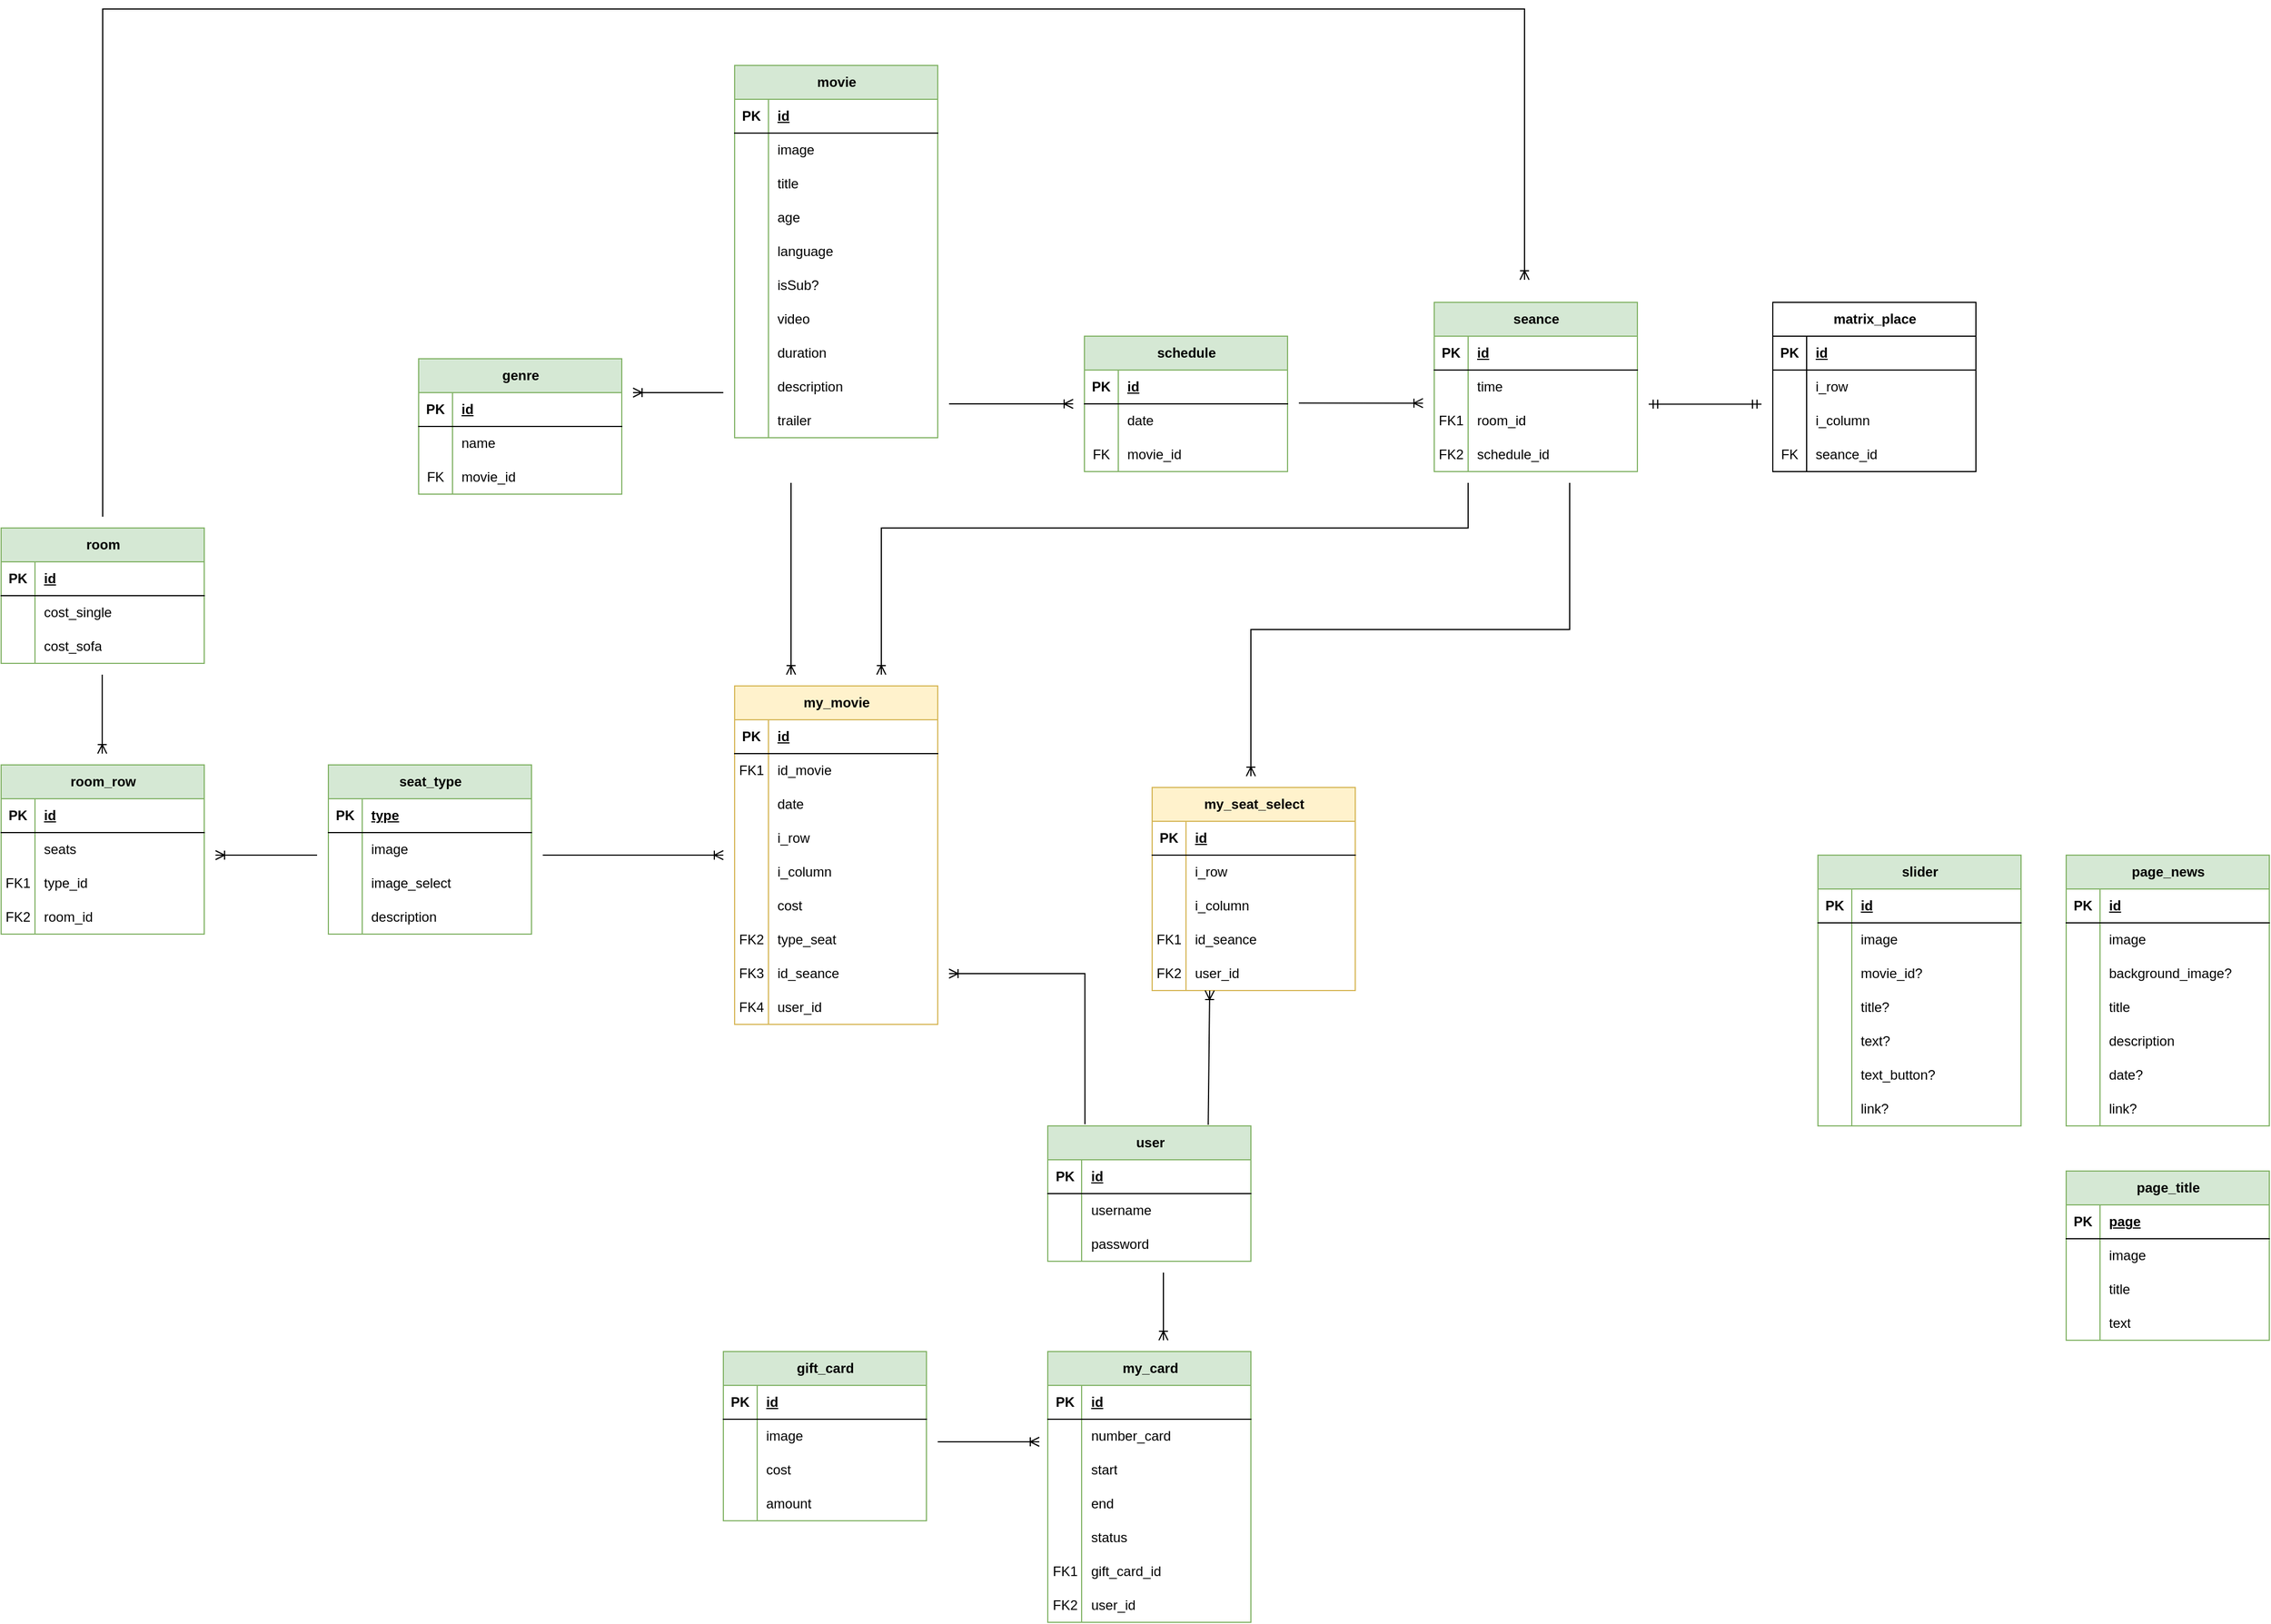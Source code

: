 <mxfile version="22.1.2" type="device">
  <diagram name="Страница — 1" id="DxtWISDGmjYuNNhIHQyg">
    <mxGraphModel dx="3948" dy="2543" grid="1" gridSize="10" guides="1" tooltips="1" connect="0" arrows="0" fold="1" page="1" pageScale="1" pageWidth="1654" pageHeight="1169" math="0" shadow="0">
      <root>
        <mxCell id="0" />
        <mxCell id="1" parent="0" />
        <mxCell id="VVXKIrJ_ePPLesqSXGJW-1" value="user" style="shape=table;startSize=30;container=1;collapsible=1;childLayout=tableLayout;fixedRows=1;rowLines=0;fontStyle=1;align=center;resizeLast=1;html=1;fillColor=#d5e8d4;strokeColor=#82b366;" parent="1" vertex="1">
          <mxGeometry x="297.5" y="160" width="180" height="120" as="geometry" />
        </mxCell>
        <mxCell id="VVXKIrJ_ePPLesqSXGJW-2" value="" style="shape=tableRow;horizontal=0;startSize=0;swimlaneHead=0;swimlaneBody=0;fillColor=none;collapsible=0;dropTarget=0;points=[[0,0.5],[1,0.5]];portConstraint=eastwest;top=0;left=0;right=0;bottom=1;" parent="VVXKIrJ_ePPLesqSXGJW-1" vertex="1">
          <mxGeometry y="30" width="180" height="30" as="geometry" />
        </mxCell>
        <mxCell id="VVXKIrJ_ePPLesqSXGJW-3" value="PK" style="shape=partialRectangle;connectable=0;fillColor=none;top=0;left=0;bottom=0;right=0;fontStyle=1;overflow=hidden;whiteSpace=wrap;html=1;" parent="VVXKIrJ_ePPLesqSXGJW-2" vertex="1">
          <mxGeometry width="30" height="30" as="geometry">
            <mxRectangle width="30" height="30" as="alternateBounds" />
          </mxGeometry>
        </mxCell>
        <mxCell id="VVXKIrJ_ePPLesqSXGJW-4" value="id" style="shape=partialRectangle;connectable=0;fillColor=none;top=0;left=0;bottom=0;right=0;align=left;spacingLeft=6;fontStyle=5;overflow=hidden;whiteSpace=wrap;html=1;" parent="VVXKIrJ_ePPLesqSXGJW-2" vertex="1">
          <mxGeometry x="30" width="150" height="30" as="geometry">
            <mxRectangle width="150" height="30" as="alternateBounds" />
          </mxGeometry>
        </mxCell>
        <mxCell id="VVXKIrJ_ePPLesqSXGJW-5" value="" style="shape=tableRow;horizontal=0;startSize=0;swimlaneHead=0;swimlaneBody=0;fillColor=none;collapsible=0;dropTarget=0;points=[[0,0.5],[1,0.5]];portConstraint=eastwest;top=0;left=0;right=0;bottom=0;" parent="VVXKIrJ_ePPLesqSXGJW-1" vertex="1">
          <mxGeometry y="60" width="180" height="30" as="geometry" />
        </mxCell>
        <mxCell id="VVXKIrJ_ePPLesqSXGJW-6" value="" style="shape=partialRectangle;connectable=0;fillColor=none;top=0;left=0;bottom=0;right=0;editable=1;overflow=hidden;whiteSpace=wrap;html=1;" parent="VVXKIrJ_ePPLesqSXGJW-5" vertex="1">
          <mxGeometry width="30" height="30" as="geometry">
            <mxRectangle width="30" height="30" as="alternateBounds" />
          </mxGeometry>
        </mxCell>
        <mxCell id="VVXKIrJ_ePPLesqSXGJW-7" value="username" style="shape=partialRectangle;connectable=0;fillColor=none;top=0;left=0;bottom=0;right=0;align=left;spacingLeft=6;overflow=hidden;whiteSpace=wrap;html=1;" parent="VVXKIrJ_ePPLesqSXGJW-5" vertex="1">
          <mxGeometry x="30" width="150" height="30" as="geometry">
            <mxRectangle width="150" height="30" as="alternateBounds" />
          </mxGeometry>
        </mxCell>
        <mxCell id="VVXKIrJ_ePPLesqSXGJW-8" value="" style="shape=tableRow;horizontal=0;startSize=0;swimlaneHead=0;swimlaneBody=0;fillColor=none;collapsible=0;dropTarget=0;points=[[0,0.5],[1,0.5]];portConstraint=eastwest;top=0;left=0;right=0;bottom=0;" parent="VVXKIrJ_ePPLesqSXGJW-1" vertex="1">
          <mxGeometry y="90" width="180" height="30" as="geometry" />
        </mxCell>
        <mxCell id="VVXKIrJ_ePPLesqSXGJW-9" value="" style="shape=partialRectangle;connectable=0;fillColor=none;top=0;left=0;bottom=0;right=0;editable=1;overflow=hidden;whiteSpace=wrap;html=1;" parent="VVXKIrJ_ePPLesqSXGJW-8" vertex="1">
          <mxGeometry width="30" height="30" as="geometry">
            <mxRectangle width="30" height="30" as="alternateBounds" />
          </mxGeometry>
        </mxCell>
        <mxCell id="VVXKIrJ_ePPLesqSXGJW-10" value="password" style="shape=partialRectangle;connectable=0;fillColor=none;top=0;left=0;bottom=0;right=0;align=left;spacingLeft=6;overflow=hidden;whiteSpace=wrap;html=1;" parent="VVXKIrJ_ePPLesqSXGJW-8" vertex="1">
          <mxGeometry x="30" width="150" height="30" as="geometry">
            <mxRectangle width="150" height="30" as="alternateBounds" />
          </mxGeometry>
        </mxCell>
        <mxCell id="VVXKIrJ_ePPLesqSXGJW-14" value="my_card" style="shape=table;startSize=30;container=1;collapsible=1;childLayout=tableLayout;fixedRows=1;rowLines=0;fontStyle=1;align=center;resizeLast=1;html=1;fillColor=#d5e8d4;strokeColor=#82b366;" parent="1" vertex="1">
          <mxGeometry x="297.5" y="360" width="180" height="240" as="geometry" />
        </mxCell>
        <mxCell id="VVXKIrJ_ePPLesqSXGJW-15" value="" style="shape=tableRow;horizontal=0;startSize=0;swimlaneHead=0;swimlaneBody=0;fillColor=none;collapsible=0;dropTarget=0;points=[[0,0.5],[1,0.5]];portConstraint=eastwest;top=0;left=0;right=0;bottom=1;" parent="VVXKIrJ_ePPLesqSXGJW-14" vertex="1">
          <mxGeometry y="30" width="180" height="30" as="geometry" />
        </mxCell>
        <mxCell id="VVXKIrJ_ePPLesqSXGJW-16" value="PK" style="shape=partialRectangle;connectable=0;fillColor=none;top=0;left=0;bottom=0;right=0;fontStyle=1;overflow=hidden;whiteSpace=wrap;html=1;" parent="VVXKIrJ_ePPLesqSXGJW-15" vertex="1">
          <mxGeometry width="30" height="30" as="geometry">
            <mxRectangle width="30" height="30" as="alternateBounds" />
          </mxGeometry>
        </mxCell>
        <mxCell id="VVXKIrJ_ePPLesqSXGJW-17" value="id" style="shape=partialRectangle;connectable=0;fillColor=none;top=0;left=0;bottom=0;right=0;align=left;spacingLeft=6;fontStyle=5;overflow=hidden;whiteSpace=wrap;html=1;" parent="VVXKIrJ_ePPLesqSXGJW-15" vertex="1">
          <mxGeometry x="30" width="150" height="30" as="geometry">
            <mxRectangle width="150" height="30" as="alternateBounds" />
          </mxGeometry>
        </mxCell>
        <mxCell id="VVXKIrJ_ePPLesqSXGJW-21" value="" style="shape=tableRow;horizontal=0;startSize=0;swimlaneHead=0;swimlaneBody=0;fillColor=none;collapsible=0;dropTarget=0;points=[[0,0.5],[1,0.5]];portConstraint=eastwest;top=0;left=0;right=0;bottom=0;" parent="VVXKIrJ_ePPLesqSXGJW-14" vertex="1">
          <mxGeometry y="60" width="180" height="30" as="geometry" />
        </mxCell>
        <mxCell id="VVXKIrJ_ePPLesqSXGJW-22" value="" style="shape=partialRectangle;connectable=0;fillColor=none;top=0;left=0;bottom=0;right=0;editable=1;overflow=hidden;whiteSpace=wrap;html=1;" parent="VVXKIrJ_ePPLesqSXGJW-21" vertex="1">
          <mxGeometry width="30" height="30" as="geometry">
            <mxRectangle width="30" height="30" as="alternateBounds" />
          </mxGeometry>
        </mxCell>
        <mxCell id="VVXKIrJ_ePPLesqSXGJW-23" value="number_card" style="shape=partialRectangle;connectable=0;fillColor=none;top=0;left=0;bottom=0;right=0;align=left;spacingLeft=6;overflow=hidden;whiteSpace=wrap;html=1;" parent="VVXKIrJ_ePPLesqSXGJW-21" vertex="1">
          <mxGeometry x="30" width="150" height="30" as="geometry">
            <mxRectangle width="150" height="30" as="alternateBounds" />
          </mxGeometry>
        </mxCell>
        <mxCell id="VVXKIrJ_ePPLesqSXGJW-24" style="shape=tableRow;horizontal=0;startSize=0;swimlaneHead=0;swimlaneBody=0;fillColor=none;collapsible=0;dropTarget=0;points=[[0,0.5],[1,0.5]];portConstraint=eastwest;top=0;left=0;right=0;bottom=0;" parent="VVXKIrJ_ePPLesqSXGJW-14" vertex="1">
          <mxGeometry y="90" width="180" height="30" as="geometry" />
        </mxCell>
        <mxCell id="VVXKIrJ_ePPLesqSXGJW-25" style="shape=partialRectangle;connectable=0;fillColor=none;top=0;left=0;bottom=0;right=0;editable=1;overflow=hidden;whiteSpace=wrap;html=1;" parent="VVXKIrJ_ePPLesqSXGJW-24" vertex="1">
          <mxGeometry width="30" height="30" as="geometry">
            <mxRectangle width="30" height="30" as="alternateBounds" />
          </mxGeometry>
        </mxCell>
        <mxCell id="VVXKIrJ_ePPLesqSXGJW-26" value="start" style="shape=partialRectangle;connectable=0;fillColor=none;top=0;left=0;bottom=0;right=0;align=left;spacingLeft=6;overflow=hidden;whiteSpace=wrap;html=1;" parent="VVXKIrJ_ePPLesqSXGJW-24" vertex="1">
          <mxGeometry x="30" width="150" height="30" as="geometry">
            <mxRectangle width="150" height="30" as="alternateBounds" />
          </mxGeometry>
        </mxCell>
        <mxCell id="VVXKIrJ_ePPLesqSXGJW-27" style="shape=tableRow;horizontal=0;startSize=0;swimlaneHead=0;swimlaneBody=0;fillColor=none;collapsible=0;dropTarget=0;points=[[0,0.5],[1,0.5]];portConstraint=eastwest;top=0;left=0;right=0;bottom=0;" parent="VVXKIrJ_ePPLesqSXGJW-14" vertex="1">
          <mxGeometry y="120" width="180" height="30" as="geometry" />
        </mxCell>
        <mxCell id="VVXKIrJ_ePPLesqSXGJW-28" style="shape=partialRectangle;connectable=0;fillColor=none;top=0;left=0;bottom=0;right=0;editable=1;overflow=hidden;whiteSpace=wrap;html=1;" parent="VVXKIrJ_ePPLesqSXGJW-27" vertex="1">
          <mxGeometry width="30" height="30" as="geometry">
            <mxRectangle width="30" height="30" as="alternateBounds" />
          </mxGeometry>
        </mxCell>
        <mxCell id="VVXKIrJ_ePPLesqSXGJW-29" value="end" style="shape=partialRectangle;connectable=0;fillColor=none;top=0;left=0;bottom=0;right=0;align=left;spacingLeft=6;overflow=hidden;whiteSpace=wrap;html=1;" parent="VVXKIrJ_ePPLesqSXGJW-27" vertex="1">
          <mxGeometry x="30" width="150" height="30" as="geometry">
            <mxRectangle width="150" height="30" as="alternateBounds" />
          </mxGeometry>
        </mxCell>
        <mxCell id="VVXKIrJ_ePPLesqSXGJW-30" style="shape=tableRow;horizontal=0;startSize=0;swimlaneHead=0;swimlaneBody=0;fillColor=none;collapsible=0;dropTarget=0;points=[[0,0.5],[1,0.5]];portConstraint=eastwest;top=0;left=0;right=0;bottom=0;" parent="VVXKIrJ_ePPLesqSXGJW-14" vertex="1">
          <mxGeometry y="150" width="180" height="30" as="geometry" />
        </mxCell>
        <mxCell id="VVXKIrJ_ePPLesqSXGJW-31" style="shape=partialRectangle;connectable=0;fillColor=none;top=0;left=0;bottom=0;right=0;editable=1;overflow=hidden;whiteSpace=wrap;html=1;" parent="VVXKIrJ_ePPLesqSXGJW-30" vertex="1">
          <mxGeometry width="30" height="30" as="geometry">
            <mxRectangle width="30" height="30" as="alternateBounds" />
          </mxGeometry>
        </mxCell>
        <mxCell id="VVXKIrJ_ePPLesqSXGJW-32" value="status" style="shape=partialRectangle;connectable=0;fillColor=none;top=0;left=0;bottom=0;right=0;align=left;spacingLeft=6;overflow=hidden;whiteSpace=wrap;html=1;" parent="VVXKIrJ_ePPLesqSXGJW-30" vertex="1">
          <mxGeometry x="30" width="150" height="30" as="geometry">
            <mxRectangle width="150" height="30" as="alternateBounds" />
          </mxGeometry>
        </mxCell>
        <mxCell id="fX67r2jcL4464P_Zhj-3-5" style="shape=tableRow;horizontal=0;startSize=0;swimlaneHead=0;swimlaneBody=0;fillColor=none;collapsible=0;dropTarget=0;points=[[0,0.5],[1,0.5]];portConstraint=eastwest;top=0;left=0;right=0;bottom=0;" parent="VVXKIrJ_ePPLesqSXGJW-14" vertex="1">
          <mxGeometry y="180" width="180" height="30" as="geometry" />
        </mxCell>
        <mxCell id="fX67r2jcL4464P_Zhj-3-6" value="FK1" style="shape=partialRectangle;connectable=0;fillColor=none;top=0;left=0;bottom=0;right=0;editable=1;overflow=hidden;whiteSpace=wrap;html=1;" parent="fX67r2jcL4464P_Zhj-3-5" vertex="1">
          <mxGeometry width="30" height="30" as="geometry">
            <mxRectangle width="30" height="30" as="alternateBounds" />
          </mxGeometry>
        </mxCell>
        <mxCell id="fX67r2jcL4464P_Zhj-3-7" value="gift_card_id" style="shape=partialRectangle;connectable=0;fillColor=none;top=0;left=0;bottom=0;right=0;align=left;spacingLeft=6;overflow=hidden;whiteSpace=wrap;html=1;" parent="fX67r2jcL4464P_Zhj-3-5" vertex="1">
          <mxGeometry x="30" width="150" height="30" as="geometry">
            <mxRectangle width="150" height="30" as="alternateBounds" />
          </mxGeometry>
        </mxCell>
        <mxCell id="VVXKIrJ_ePPLesqSXGJW-33" style="shape=tableRow;horizontal=0;startSize=0;swimlaneHead=0;swimlaneBody=0;fillColor=none;collapsible=0;dropTarget=0;points=[[0,0.5],[1,0.5]];portConstraint=eastwest;top=0;left=0;right=0;bottom=0;" parent="VVXKIrJ_ePPLesqSXGJW-14" vertex="1">
          <mxGeometry y="210" width="180" height="30" as="geometry" />
        </mxCell>
        <mxCell id="VVXKIrJ_ePPLesqSXGJW-34" value="FK2" style="shape=partialRectangle;connectable=0;fillColor=none;top=0;left=0;bottom=0;right=0;editable=1;overflow=hidden;whiteSpace=wrap;html=1;" parent="VVXKIrJ_ePPLesqSXGJW-33" vertex="1">
          <mxGeometry width="30" height="30" as="geometry">
            <mxRectangle width="30" height="30" as="alternateBounds" />
          </mxGeometry>
        </mxCell>
        <mxCell id="VVXKIrJ_ePPLesqSXGJW-35" value="user_id" style="shape=partialRectangle;connectable=0;fillColor=none;top=0;left=0;bottom=0;right=0;align=left;spacingLeft=6;overflow=hidden;whiteSpace=wrap;html=1;" parent="VVXKIrJ_ePPLesqSXGJW-33" vertex="1">
          <mxGeometry x="30" width="150" height="30" as="geometry">
            <mxRectangle width="150" height="30" as="alternateBounds" />
          </mxGeometry>
        </mxCell>
        <mxCell id="VVXKIrJ_ePPLesqSXGJW-36" value="my_seat_select" style="shape=table;startSize=30;container=1;collapsible=1;childLayout=tableLayout;fixedRows=1;rowLines=0;fontStyle=1;align=center;resizeLast=1;html=1;fillColor=#fff2cc;strokeColor=#d6b656;" parent="1" vertex="1">
          <mxGeometry x="390" y="-140" width="180" height="180" as="geometry" />
        </mxCell>
        <mxCell id="VVXKIrJ_ePPLesqSXGJW-37" value="" style="shape=tableRow;horizontal=0;startSize=0;swimlaneHead=0;swimlaneBody=0;fillColor=none;collapsible=0;dropTarget=0;points=[[0,0.5],[1,0.5]];portConstraint=eastwest;top=0;left=0;right=0;bottom=1;" parent="VVXKIrJ_ePPLesqSXGJW-36" vertex="1">
          <mxGeometry y="30" width="180" height="30" as="geometry" />
        </mxCell>
        <mxCell id="VVXKIrJ_ePPLesqSXGJW-38" value="PK" style="shape=partialRectangle;connectable=0;fillColor=none;top=0;left=0;bottom=0;right=0;fontStyle=1;overflow=hidden;whiteSpace=wrap;html=1;" parent="VVXKIrJ_ePPLesqSXGJW-37" vertex="1">
          <mxGeometry width="30" height="30" as="geometry">
            <mxRectangle width="30" height="30" as="alternateBounds" />
          </mxGeometry>
        </mxCell>
        <mxCell id="VVXKIrJ_ePPLesqSXGJW-39" value="id" style="shape=partialRectangle;connectable=0;fillColor=none;top=0;left=0;bottom=0;right=0;align=left;spacingLeft=6;fontStyle=5;overflow=hidden;whiteSpace=wrap;html=1;" parent="VVXKIrJ_ePPLesqSXGJW-37" vertex="1">
          <mxGeometry x="30" width="150" height="30" as="geometry">
            <mxRectangle width="150" height="30" as="alternateBounds" />
          </mxGeometry>
        </mxCell>
        <mxCell id="VVXKIrJ_ePPLesqSXGJW-40" value="" style="shape=tableRow;horizontal=0;startSize=0;swimlaneHead=0;swimlaneBody=0;fillColor=none;collapsible=0;dropTarget=0;points=[[0,0.5],[1,0.5]];portConstraint=eastwest;top=0;left=0;right=0;bottom=0;" parent="VVXKIrJ_ePPLesqSXGJW-36" vertex="1">
          <mxGeometry y="60" width="180" height="30" as="geometry" />
        </mxCell>
        <mxCell id="VVXKIrJ_ePPLesqSXGJW-41" value="" style="shape=partialRectangle;connectable=0;fillColor=none;top=0;left=0;bottom=0;right=0;editable=1;overflow=hidden;whiteSpace=wrap;html=1;" parent="VVXKIrJ_ePPLesqSXGJW-40" vertex="1">
          <mxGeometry width="30" height="30" as="geometry">
            <mxRectangle width="30" height="30" as="alternateBounds" />
          </mxGeometry>
        </mxCell>
        <mxCell id="VVXKIrJ_ePPLesqSXGJW-42" value="i_row" style="shape=partialRectangle;connectable=0;fillColor=none;top=0;left=0;bottom=0;right=0;align=left;spacingLeft=6;overflow=hidden;whiteSpace=wrap;html=1;" parent="VVXKIrJ_ePPLesqSXGJW-40" vertex="1">
          <mxGeometry x="30" width="150" height="30" as="geometry">
            <mxRectangle width="150" height="30" as="alternateBounds" />
          </mxGeometry>
        </mxCell>
        <mxCell id="VVXKIrJ_ePPLesqSXGJW-43" value="" style="shape=tableRow;horizontal=0;startSize=0;swimlaneHead=0;swimlaneBody=0;fillColor=none;collapsible=0;dropTarget=0;points=[[0,0.5],[1,0.5]];portConstraint=eastwest;top=0;left=0;right=0;bottom=0;" parent="VVXKIrJ_ePPLesqSXGJW-36" vertex="1">
          <mxGeometry y="90" width="180" height="30" as="geometry" />
        </mxCell>
        <mxCell id="VVXKIrJ_ePPLesqSXGJW-44" value="" style="shape=partialRectangle;connectable=0;fillColor=none;top=0;left=0;bottom=0;right=0;editable=1;overflow=hidden;whiteSpace=wrap;html=1;" parent="VVXKIrJ_ePPLesqSXGJW-43" vertex="1">
          <mxGeometry width="30" height="30" as="geometry">
            <mxRectangle width="30" height="30" as="alternateBounds" />
          </mxGeometry>
        </mxCell>
        <mxCell id="VVXKIrJ_ePPLesqSXGJW-45" value="i_column" style="shape=partialRectangle;connectable=0;fillColor=none;top=0;left=0;bottom=0;right=0;align=left;spacingLeft=6;overflow=hidden;whiteSpace=wrap;html=1;" parent="VVXKIrJ_ePPLesqSXGJW-43" vertex="1">
          <mxGeometry x="30" width="150" height="30" as="geometry">
            <mxRectangle width="150" height="30" as="alternateBounds" />
          </mxGeometry>
        </mxCell>
        <mxCell id="VVXKIrJ_ePPLesqSXGJW-46" style="shape=tableRow;horizontal=0;startSize=0;swimlaneHead=0;swimlaneBody=0;fillColor=none;collapsible=0;dropTarget=0;points=[[0,0.5],[1,0.5]];portConstraint=eastwest;top=0;left=0;right=0;bottom=0;" parent="VVXKIrJ_ePPLesqSXGJW-36" vertex="1">
          <mxGeometry y="120" width="180" height="30" as="geometry" />
        </mxCell>
        <mxCell id="VVXKIrJ_ePPLesqSXGJW-47" value="FK1" style="shape=partialRectangle;connectable=0;fillColor=none;top=0;left=0;bottom=0;right=0;editable=1;overflow=hidden;whiteSpace=wrap;html=1;" parent="VVXKIrJ_ePPLesqSXGJW-46" vertex="1">
          <mxGeometry width="30" height="30" as="geometry">
            <mxRectangle width="30" height="30" as="alternateBounds" />
          </mxGeometry>
        </mxCell>
        <mxCell id="VVXKIrJ_ePPLesqSXGJW-48" value="id_seance" style="shape=partialRectangle;connectable=0;fillColor=none;top=0;left=0;bottom=0;right=0;align=left;spacingLeft=6;overflow=hidden;whiteSpace=wrap;html=1;" parent="VVXKIrJ_ePPLesqSXGJW-46" vertex="1">
          <mxGeometry x="30" width="150" height="30" as="geometry">
            <mxRectangle width="150" height="30" as="alternateBounds" />
          </mxGeometry>
        </mxCell>
        <mxCell id="VVXKIrJ_ePPLesqSXGJW-55" style="shape=tableRow;horizontal=0;startSize=0;swimlaneHead=0;swimlaneBody=0;fillColor=none;collapsible=0;dropTarget=0;points=[[0,0.5],[1,0.5]];portConstraint=eastwest;top=0;left=0;right=0;bottom=0;" parent="VVXKIrJ_ePPLesqSXGJW-36" vertex="1">
          <mxGeometry y="150" width="180" height="30" as="geometry" />
        </mxCell>
        <mxCell id="VVXKIrJ_ePPLesqSXGJW-56" value="FK2" style="shape=partialRectangle;connectable=0;fillColor=none;top=0;left=0;bottom=0;right=0;editable=1;overflow=hidden;whiteSpace=wrap;html=1;" parent="VVXKIrJ_ePPLesqSXGJW-55" vertex="1">
          <mxGeometry width="30" height="30" as="geometry">
            <mxRectangle width="30" height="30" as="alternateBounds" />
          </mxGeometry>
        </mxCell>
        <mxCell id="VVXKIrJ_ePPLesqSXGJW-57" value="user_id" style="shape=partialRectangle;connectable=0;fillColor=none;top=0;left=0;bottom=0;right=0;align=left;spacingLeft=6;overflow=hidden;whiteSpace=wrap;html=1;" parent="VVXKIrJ_ePPLesqSXGJW-55" vertex="1">
          <mxGeometry x="30" width="150" height="30" as="geometry">
            <mxRectangle width="150" height="30" as="alternateBounds" />
          </mxGeometry>
        </mxCell>
        <mxCell id="VVXKIrJ_ePPLesqSXGJW-74" value="my_movie" style="shape=table;startSize=30;container=1;collapsible=1;childLayout=tableLayout;fixedRows=1;rowLines=0;fontStyle=1;align=center;resizeLast=1;html=1;fillColor=#fff2cc;strokeColor=#d6b656;" parent="1" vertex="1">
          <mxGeometry x="20" y="-230" width="180" height="300" as="geometry" />
        </mxCell>
        <mxCell id="VVXKIrJ_ePPLesqSXGJW-75" value="" style="shape=tableRow;horizontal=0;startSize=0;swimlaneHead=0;swimlaneBody=0;fillColor=none;collapsible=0;dropTarget=0;points=[[0,0.5],[1,0.5]];portConstraint=eastwest;top=0;left=0;right=0;bottom=1;" parent="VVXKIrJ_ePPLesqSXGJW-74" vertex="1">
          <mxGeometry y="30" width="180" height="30" as="geometry" />
        </mxCell>
        <mxCell id="VVXKIrJ_ePPLesqSXGJW-76" value="PK" style="shape=partialRectangle;connectable=0;fillColor=none;top=0;left=0;bottom=0;right=0;fontStyle=1;overflow=hidden;whiteSpace=wrap;html=1;" parent="VVXKIrJ_ePPLesqSXGJW-75" vertex="1">
          <mxGeometry width="30" height="30" as="geometry">
            <mxRectangle width="30" height="30" as="alternateBounds" />
          </mxGeometry>
        </mxCell>
        <mxCell id="VVXKIrJ_ePPLesqSXGJW-77" value="id" style="shape=partialRectangle;connectable=0;fillColor=none;top=0;left=0;bottom=0;right=0;align=left;spacingLeft=6;fontStyle=5;overflow=hidden;whiteSpace=wrap;html=1;" parent="VVXKIrJ_ePPLesqSXGJW-75" vertex="1">
          <mxGeometry x="30" width="150" height="30" as="geometry">
            <mxRectangle width="150" height="30" as="alternateBounds" />
          </mxGeometry>
        </mxCell>
        <mxCell id="VVXKIrJ_ePPLesqSXGJW-78" value="" style="shape=tableRow;horizontal=0;startSize=0;swimlaneHead=0;swimlaneBody=0;fillColor=none;collapsible=0;dropTarget=0;points=[[0,0.5],[1,0.5]];portConstraint=eastwest;top=0;left=0;right=0;bottom=0;" parent="VVXKIrJ_ePPLesqSXGJW-74" vertex="1">
          <mxGeometry y="60" width="180" height="30" as="geometry" />
        </mxCell>
        <mxCell id="VVXKIrJ_ePPLesqSXGJW-79" value="FK1" style="shape=partialRectangle;connectable=0;fillColor=none;top=0;left=0;bottom=0;right=0;editable=1;overflow=hidden;whiteSpace=wrap;html=1;" parent="VVXKIrJ_ePPLesqSXGJW-78" vertex="1">
          <mxGeometry width="30" height="30" as="geometry">
            <mxRectangle width="30" height="30" as="alternateBounds" />
          </mxGeometry>
        </mxCell>
        <mxCell id="VVXKIrJ_ePPLesqSXGJW-80" value="id_movie" style="shape=partialRectangle;connectable=0;fillColor=none;top=0;left=0;bottom=0;right=0;align=left;spacingLeft=6;overflow=hidden;whiteSpace=wrap;html=1;" parent="VVXKIrJ_ePPLesqSXGJW-78" vertex="1">
          <mxGeometry x="30" width="150" height="30" as="geometry">
            <mxRectangle width="150" height="30" as="alternateBounds" />
          </mxGeometry>
        </mxCell>
        <mxCell id="fX67r2jcL4464P_Zhj-3-1" style="shape=tableRow;horizontal=0;startSize=0;swimlaneHead=0;swimlaneBody=0;fillColor=none;collapsible=0;dropTarget=0;points=[[0,0.5],[1,0.5]];portConstraint=eastwest;top=0;left=0;right=0;bottom=0;" parent="VVXKIrJ_ePPLesqSXGJW-74" vertex="1">
          <mxGeometry y="90" width="180" height="30" as="geometry" />
        </mxCell>
        <mxCell id="fX67r2jcL4464P_Zhj-3-2" style="shape=partialRectangle;connectable=0;fillColor=none;top=0;left=0;bottom=0;right=0;editable=1;overflow=hidden;whiteSpace=wrap;html=1;" parent="fX67r2jcL4464P_Zhj-3-1" vertex="1">
          <mxGeometry width="30" height="30" as="geometry">
            <mxRectangle width="30" height="30" as="alternateBounds" />
          </mxGeometry>
        </mxCell>
        <mxCell id="fX67r2jcL4464P_Zhj-3-3" value="date" style="shape=partialRectangle;connectable=0;fillColor=none;top=0;left=0;bottom=0;right=0;align=left;spacingLeft=6;overflow=hidden;whiteSpace=wrap;html=1;" parent="fX67r2jcL4464P_Zhj-3-1" vertex="1">
          <mxGeometry x="30" width="150" height="30" as="geometry">
            <mxRectangle width="150" height="30" as="alternateBounds" />
          </mxGeometry>
        </mxCell>
        <mxCell id="VVXKIrJ_ePPLesqSXGJW-81" value="" style="shape=tableRow;horizontal=0;startSize=0;swimlaneHead=0;swimlaneBody=0;fillColor=none;collapsible=0;dropTarget=0;points=[[0,0.5],[1,0.5]];portConstraint=eastwest;top=0;left=0;right=0;bottom=0;" parent="VVXKIrJ_ePPLesqSXGJW-74" vertex="1">
          <mxGeometry y="120" width="180" height="30" as="geometry" />
        </mxCell>
        <mxCell id="VVXKIrJ_ePPLesqSXGJW-82" value="" style="shape=partialRectangle;connectable=0;fillColor=none;top=0;left=0;bottom=0;right=0;editable=1;overflow=hidden;whiteSpace=wrap;html=1;" parent="VVXKIrJ_ePPLesqSXGJW-81" vertex="1">
          <mxGeometry width="30" height="30" as="geometry">
            <mxRectangle width="30" height="30" as="alternateBounds" />
          </mxGeometry>
        </mxCell>
        <mxCell id="VVXKIrJ_ePPLesqSXGJW-83" value="i_row" style="shape=partialRectangle;connectable=0;fillColor=none;top=0;left=0;bottom=0;right=0;align=left;spacingLeft=6;overflow=hidden;whiteSpace=wrap;html=1;" parent="VVXKIrJ_ePPLesqSXGJW-81" vertex="1">
          <mxGeometry x="30" width="150" height="30" as="geometry">
            <mxRectangle width="150" height="30" as="alternateBounds" />
          </mxGeometry>
        </mxCell>
        <mxCell id="VVXKIrJ_ePPLesqSXGJW-84" style="shape=tableRow;horizontal=0;startSize=0;swimlaneHead=0;swimlaneBody=0;fillColor=none;collapsible=0;dropTarget=0;points=[[0,0.5],[1,0.5]];portConstraint=eastwest;top=0;left=0;right=0;bottom=0;" parent="VVXKIrJ_ePPLesqSXGJW-74" vertex="1">
          <mxGeometry y="150" width="180" height="30" as="geometry" />
        </mxCell>
        <mxCell id="VVXKIrJ_ePPLesqSXGJW-85" style="shape=partialRectangle;connectable=0;fillColor=none;top=0;left=0;bottom=0;right=0;editable=1;overflow=hidden;whiteSpace=wrap;html=1;" parent="VVXKIrJ_ePPLesqSXGJW-84" vertex="1">
          <mxGeometry width="30" height="30" as="geometry">
            <mxRectangle width="30" height="30" as="alternateBounds" />
          </mxGeometry>
        </mxCell>
        <mxCell id="VVXKIrJ_ePPLesqSXGJW-86" value="i_column" style="shape=partialRectangle;connectable=0;fillColor=none;top=0;left=0;bottom=0;right=0;align=left;spacingLeft=6;overflow=hidden;whiteSpace=wrap;html=1;" parent="VVXKIrJ_ePPLesqSXGJW-84" vertex="1">
          <mxGeometry x="30" width="150" height="30" as="geometry">
            <mxRectangle width="150" height="30" as="alternateBounds" />
          </mxGeometry>
        </mxCell>
        <mxCell id="VVXKIrJ_ePPLesqSXGJW-87" style="shape=tableRow;horizontal=0;startSize=0;swimlaneHead=0;swimlaneBody=0;fillColor=none;collapsible=0;dropTarget=0;points=[[0,0.5],[1,0.5]];portConstraint=eastwest;top=0;left=0;right=0;bottom=0;" parent="VVXKIrJ_ePPLesqSXGJW-74" vertex="1">
          <mxGeometry y="180" width="180" height="30" as="geometry" />
        </mxCell>
        <mxCell id="VVXKIrJ_ePPLesqSXGJW-88" style="shape=partialRectangle;connectable=0;fillColor=none;top=0;left=0;bottom=0;right=0;editable=1;overflow=hidden;whiteSpace=wrap;html=1;" parent="VVXKIrJ_ePPLesqSXGJW-87" vertex="1">
          <mxGeometry width="30" height="30" as="geometry">
            <mxRectangle width="30" height="30" as="alternateBounds" />
          </mxGeometry>
        </mxCell>
        <mxCell id="VVXKIrJ_ePPLesqSXGJW-89" value="cost" style="shape=partialRectangle;connectable=0;fillColor=none;top=0;left=0;bottom=0;right=0;align=left;spacingLeft=6;overflow=hidden;whiteSpace=wrap;html=1;" parent="VVXKIrJ_ePPLesqSXGJW-87" vertex="1">
          <mxGeometry x="30" width="150" height="30" as="geometry">
            <mxRectangle width="150" height="30" as="alternateBounds" />
          </mxGeometry>
        </mxCell>
        <mxCell id="VVXKIrJ_ePPLesqSXGJW-90" style="shape=tableRow;horizontal=0;startSize=0;swimlaneHead=0;swimlaneBody=0;fillColor=none;collapsible=0;dropTarget=0;points=[[0,0.5],[1,0.5]];portConstraint=eastwest;top=0;left=0;right=0;bottom=0;" parent="VVXKIrJ_ePPLesqSXGJW-74" vertex="1">
          <mxGeometry y="210" width="180" height="30" as="geometry" />
        </mxCell>
        <mxCell id="VVXKIrJ_ePPLesqSXGJW-91" value="FK2" style="shape=partialRectangle;connectable=0;fillColor=none;top=0;left=0;bottom=0;right=0;editable=1;overflow=hidden;whiteSpace=wrap;html=1;" parent="VVXKIrJ_ePPLesqSXGJW-90" vertex="1">
          <mxGeometry width="30" height="30" as="geometry">
            <mxRectangle width="30" height="30" as="alternateBounds" />
          </mxGeometry>
        </mxCell>
        <mxCell id="VVXKIrJ_ePPLesqSXGJW-92" value="type_seat" style="shape=partialRectangle;connectable=0;fillColor=none;top=0;left=0;bottom=0;right=0;align=left;spacingLeft=6;overflow=hidden;whiteSpace=wrap;html=1;" parent="VVXKIrJ_ePPLesqSXGJW-90" vertex="1">
          <mxGeometry x="30" width="150" height="30" as="geometry">
            <mxRectangle width="150" height="30" as="alternateBounds" />
          </mxGeometry>
        </mxCell>
        <mxCell id="VVXKIrJ_ePPLesqSXGJW-96" style="shape=tableRow;horizontal=0;startSize=0;swimlaneHead=0;swimlaneBody=0;fillColor=none;collapsible=0;dropTarget=0;points=[[0,0.5],[1,0.5]];portConstraint=eastwest;top=0;left=0;right=0;bottom=0;" parent="VVXKIrJ_ePPLesqSXGJW-74" vertex="1">
          <mxGeometry y="240" width="180" height="30" as="geometry" />
        </mxCell>
        <mxCell id="VVXKIrJ_ePPLesqSXGJW-97" value="FK3" style="shape=partialRectangle;connectable=0;fillColor=none;top=0;left=0;bottom=0;right=0;editable=1;overflow=hidden;whiteSpace=wrap;html=1;" parent="VVXKIrJ_ePPLesqSXGJW-96" vertex="1">
          <mxGeometry width="30" height="30" as="geometry">
            <mxRectangle width="30" height="30" as="alternateBounds" />
          </mxGeometry>
        </mxCell>
        <mxCell id="VVXKIrJ_ePPLesqSXGJW-98" value="id_seance" style="shape=partialRectangle;connectable=0;fillColor=none;top=0;left=0;bottom=0;right=0;align=left;spacingLeft=6;overflow=hidden;whiteSpace=wrap;html=1;" parent="VVXKIrJ_ePPLesqSXGJW-96" vertex="1">
          <mxGeometry x="30" width="150" height="30" as="geometry">
            <mxRectangle width="150" height="30" as="alternateBounds" />
          </mxGeometry>
        </mxCell>
        <mxCell id="VVXKIrJ_ePPLesqSXGJW-93" style="shape=tableRow;horizontal=0;startSize=0;swimlaneHead=0;swimlaneBody=0;fillColor=none;collapsible=0;dropTarget=0;points=[[0,0.5],[1,0.5]];portConstraint=eastwest;top=0;left=0;right=0;bottom=0;" parent="VVXKIrJ_ePPLesqSXGJW-74" vertex="1">
          <mxGeometry y="270" width="180" height="30" as="geometry" />
        </mxCell>
        <mxCell id="VVXKIrJ_ePPLesqSXGJW-94" value="FK4" style="shape=partialRectangle;connectable=0;fillColor=none;top=0;left=0;bottom=0;right=0;editable=1;overflow=hidden;whiteSpace=wrap;html=1;" parent="VVXKIrJ_ePPLesqSXGJW-93" vertex="1">
          <mxGeometry width="30" height="30" as="geometry">
            <mxRectangle width="30" height="30" as="alternateBounds" />
          </mxGeometry>
        </mxCell>
        <mxCell id="VVXKIrJ_ePPLesqSXGJW-95" value="user_id" style="shape=partialRectangle;connectable=0;fillColor=none;top=0;left=0;bottom=0;right=0;align=left;spacingLeft=6;overflow=hidden;whiteSpace=wrap;html=1;" parent="VVXKIrJ_ePPLesqSXGJW-93" vertex="1">
          <mxGeometry x="30" width="150" height="30" as="geometry">
            <mxRectangle width="150" height="30" as="alternateBounds" />
          </mxGeometry>
        </mxCell>
        <mxCell id="VVXKIrJ_ePPLesqSXGJW-99" value="gift_card" style="shape=table;startSize=30;container=1;collapsible=1;childLayout=tableLayout;fixedRows=1;rowLines=0;fontStyle=1;align=center;resizeLast=1;html=1;fillColor=#d5e8d4;strokeColor=#82b366;" parent="1" vertex="1">
          <mxGeometry x="10" y="360" width="180" height="150" as="geometry" />
        </mxCell>
        <mxCell id="VVXKIrJ_ePPLesqSXGJW-100" value="" style="shape=tableRow;horizontal=0;startSize=0;swimlaneHead=0;swimlaneBody=0;fillColor=none;collapsible=0;dropTarget=0;points=[[0,0.5],[1,0.5]];portConstraint=eastwest;top=0;left=0;right=0;bottom=1;" parent="VVXKIrJ_ePPLesqSXGJW-99" vertex="1">
          <mxGeometry y="30" width="180" height="30" as="geometry" />
        </mxCell>
        <mxCell id="VVXKIrJ_ePPLesqSXGJW-101" value="PK" style="shape=partialRectangle;connectable=0;fillColor=none;top=0;left=0;bottom=0;right=0;fontStyle=1;overflow=hidden;whiteSpace=wrap;html=1;" parent="VVXKIrJ_ePPLesqSXGJW-100" vertex="1">
          <mxGeometry width="30" height="30" as="geometry">
            <mxRectangle width="30" height="30" as="alternateBounds" />
          </mxGeometry>
        </mxCell>
        <mxCell id="VVXKIrJ_ePPLesqSXGJW-102" value="id" style="shape=partialRectangle;connectable=0;fillColor=none;top=0;left=0;bottom=0;right=0;align=left;spacingLeft=6;fontStyle=5;overflow=hidden;whiteSpace=wrap;html=1;" parent="VVXKIrJ_ePPLesqSXGJW-100" vertex="1">
          <mxGeometry x="30" width="150" height="30" as="geometry">
            <mxRectangle width="150" height="30" as="alternateBounds" />
          </mxGeometry>
        </mxCell>
        <mxCell id="VVXKIrJ_ePPLesqSXGJW-103" value="" style="shape=tableRow;horizontal=0;startSize=0;swimlaneHead=0;swimlaneBody=0;fillColor=none;collapsible=0;dropTarget=0;points=[[0,0.5],[1,0.5]];portConstraint=eastwest;top=0;left=0;right=0;bottom=0;" parent="VVXKIrJ_ePPLesqSXGJW-99" vertex="1">
          <mxGeometry y="60" width="180" height="30" as="geometry" />
        </mxCell>
        <mxCell id="VVXKIrJ_ePPLesqSXGJW-104" value="" style="shape=partialRectangle;connectable=0;fillColor=none;top=0;left=0;bottom=0;right=0;editable=1;overflow=hidden;whiteSpace=wrap;html=1;" parent="VVXKIrJ_ePPLesqSXGJW-103" vertex="1">
          <mxGeometry width="30" height="30" as="geometry">
            <mxRectangle width="30" height="30" as="alternateBounds" />
          </mxGeometry>
        </mxCell>
        <mxCell id="VVXKIrJ_ePPLesqSXGJW-105" value="image" style="shape=partialRectangle;connectable=0;fillColor=none;top=0;left=0;bottom=0;right=0;align=left;spacingLeft=6;overflow=hidden;whiteSpace=wrap;html=1;" parent="VVXKIrJ_ePPLesqSXGJW-103" vertex="1">
          <mxGeometry x="30" width="150" height="30" as="geometry">
            <mxRectangle width="150" height="30" as="alternateBounds" />
          </mxGeometry>
        </mxCell>
        <mxCell id="VVXKIrJ_ePPLesqSXGJW-106" value="" style="shape=tableRow;horizontal=0;startSize=0;swimlaneHead=0;swimlaneBody=0;fillColor=none;collapsible=0;dropTarget=0;points=[[0,0.5],[1,0.5]];portConstraint=eastwest;top=0;left=0;right=0;bottom=0;" parent="VVXKIrJ_ePPLesqSXGJW-99" vertex="1">
          <mxGeometry y="90" width="180" height="30" as="geometry" />
        </mxCell>
        <mxCell id="VVXKIrJ_ePPLesqSXGJW-107" value="" style="shape=partialRectangle;connectable=0;fillColor=none;top=0;left=0;bottom=0;right=0;editable=1;overflow=hidden;whiteSpace=wrap;html=1;" parent="VVXKIrJ_ePPLesqSXGJW-106" vertex="1">
          <mxGeometry width="30" height="30" as="geometry">
            <mxRectangle width="30" height="30" as="alternateBounds" />
          </mxGeometry>
        </mxCell>
        <mxCell id="VVXKIrJ_ePPLesqSXGJW-108" value="cost" style="shape=partialRectangle;connectable=0;fillColor=none;top=0;left=0;bottom=0;right=0;align=left;spacingLeft=6;overflow=hidden;whiteSpace=wrap;html=1;" parent="VVXKIrJ_ePPLesqSXGJW-106" vertex="1">
          <mxGeometry x="30" width="150" height="30" as="geometry">
            <mxRectangle width="150" height="30" as="alternateBounds" />
          </mxGeometry>
        </mxCell>
        <mxCell id="VVXKIrJ_ePPLesqSXGJW-109" style="shape=tableRow;horizontal=0;startSize=0;swimlaneHead=0;swimlaneBody=0;fillColor=none;collapsible=0;dropTarget=0;points=[[0,0.5],[1,0.5]];portConstraint=eastwest;top=0;left=0;right=0;bottom=0;" parent="VVXKIrJ_ePPLesqSXGJW-99" vertex="1">
          <mxGeometry y="120" width="180" height="30" as="geometry" />
        </mxCell>
        <mxCell id="VVXKIrJ_ePPLesqSXGJW-110" style="shape=partialRectangle;connectable=0;fillColor=none;top=0;left=0;bottom=0;right=0;editable=1;overflow=hidden;whiteSpace=wrap;html=1;" parent="VVXKIrJ_ePPLesqSXGJW-109" vertex="1">
          <mxGeometry width="30" height="30" as="geometry">
            <mxRectangle width="30" height="30" as="alternateBounds" />
          </mxGeometry>
        </mxCell>
        <mxCell id="VVXKIrJ_ePPLesqSXGJW-111" value="amount" style="shape=partialRectangle;connectable=0;fillColor=none;top=0;left=0;bottom=0;right=0;align=left;spacingLeft=6;overflow=hidden;whiteSpace=wrap;html=1;" parent="VVXKIrJ_ePPLesqSXGJW-109" vertex="1">
          <mxGeometry x="30" width="150" height="30" as="geometry">
            <mxRectangle width="150" height="30" as="alternateBounds" />
          </mxGeometry>
        </mxCell>
        <mxCell id="VVXKIrJ_ePPLesqSXGJW-137" value="seat_type" style="shape=table;startSize=30;container=1;collapsible=1;childLayout=tableLayout;fixedRows=1;rowLines=0;fontStyle=1;align=center;resizeLast=1;html=1;fillColor=#d5e8d4;strokeColor=#82b366;" parent="1" vertex="1">
          <mxGeometry x="-340" y="-160" width="180" height="150" as="geometry" />
        </mxCell>
        <mxCell id="VVXKIrJ_ePPLesqSXGJW-138" value="" style="shape=tableRow;horizontal=0;startSize=0;swimlaneHead=0;swimlaneBody=0;fillColor=none;collapsible=0;dropTarget=0;points=[[0,0.5],[1,0.5]];portConstraint=eastwest;top=0;left=0;right=0;bottom=1;" parent="VVXKIrJ_ePPLesqSXGJW-137" vertex="1">
          <mxGeometry y="30" width="180" height="30" as="geometry" />
        </mxCell>
        <mxCell id="VVXKIrJ_ePPLesqSXGJW-139" value="PK" style="shape=partialRectangle;connectable=0;fillColor=none;top=0;left=0;bottom=0;right=0;fontStyle=1;overflow=hidden;whiteSpace=wrap;html=1;" parent="VVXKIrJ_ePPLesqSXGJW-138" vertex="1">
          <mxGeometry width="30" height="30" as="geometry">
            <mxRectangle width="30" height="30" as="alternateBounds" />
          </mxGeometry>
        </mxCell>
        <mxCell id="VVXKIrJ_ePPLesqSXGJW-140" value="type" style="shape=partialRectangle;connectable=0;fillColor=none;top=0;left=0;bottom=0;right=0;align=left;spacingLeft=6;fontStyle=5;overflow=hidden;whiteSpace=wrap;html=1;" parent="VVXKIrJ_ePPLesqSXGJW-138" vertex="1">
          <mxGeometry x="30" width="150" height="30" as="geometry">
            <mxRectangle width="150" height="30" as="alternateBounds" />
          </mxGeometry>
        </mxCell>
        <mxCell id="VVXKIrJ_ePPLesqSXGJW-144" value="" style="shape=tableRow;horizontal=0;startSize=0;swimlaneHead=0;swimlaneBody=0;fillColor=none;collapsible=0;dropTarget=0;points=[[0,0.5],[1,0.5]];portConstraint=eastwest;top=0;left=0;right=0;bottom=0;" parent="VVXKIrJ_ePPLesqSXGJW-137" vertex="1">
          <mxGeometry y="60" width="180" height="30" as="geometry" />
        </mxCell>
        <mxCell id="VVXKIrJ_ePPLesqSXGJW-145" value="" style="shape=partialRectangle;connectable=0;fillColor=none;top=0;left=0;bottom=0;right=0;editable=1;overflow=hidden;whiteSpace=wrap;html=1;" parent="VVXKIrJ_ePPLesqSXGJW-144" vertex="1">
          <mxGeometry width="30" height="30" as="geometry">
            <mxRectangle width="30" height="30" as="alternateBounds" />
          </mxGeometry>
        </mxCell>
        <mxCell id="VVXKIrJ_ePPLesqSXGJW-146" value="image" style="shape=partialRectangle;connectable=0;fillColor=none;top=0;left=0;bottom=0;right=0;align=left;spacingLeft=6;overflow=hidden;whiteSpace=wrap;html=1;" parent="VVXKIrJ_ePPLesqSXGJW-144" vertex="1">
          <mxGeometry x="30" width="150" height="30" as="geometry">
            <mxRectangle width="150" height="30" as="alternateBounds" />
          </mxGeometry>
        </mxCell>
        <mxCell id="VVXKIrJ_ePPLesqSXGJW-147" style="shape=tableRow;horizontal=0;startSize=0;swimlaneHead=0;swimlaneBody=0;fillColor=none;collapsible=0;dropTarget=0;points=[[0,0.5],[1,0.5]];portConstraint=eastwest;top=0;left=0;right=0;bottom=0;" parent="VVXKIrJ_ePPLesqSXGJW-137" vertex="1">
          <mxGeometry y="90" width="180" height="30" as="geometry" />
        </mxCell>
        <mxCell id="VVXKIrJ_ePPLesqSXGJW-148" style="shape=partialRectangle;connectable=0;fillColor=none;top=0;left=0;bottom=0;right=0;editable=1;overflow=hidden;whiteSpace=wrap;html=1;" parent="VVXKIrJ_ePPLesqSXGJW-147" vertex="1">
          <mxGeometry width="30" height="30" as="geometry">
            <mxRectangle width="30" height="30" as="alternateBounds" />
          </mxGeometry>
        </mxCell>
        <mxCell id="VVXKIrJ_ePPLesqSXGJW-149" value="image_select" style="shape=partialRectangle;connectable=0;fillColor=none;top=0;left=0;bottom=0;right=0;align=left;spacingLeft=6;overflow=hidden;whiteSpace=wrap;html=1;" parent="VVXKIrJ_ePPLesqSXGJW-147" vertex="1">
          <mxGeometry x="30" width="150" height="30" as="geometry">
            <mxRectangle width="150" height="30" as="alternateBounds" />
          </mxGeometry>
        </mxCell>
        <mxCell id="VVXKIrJ_ePPLesqSXGJW-150" style="shape=tableRow;horizontal=0;startSize=0;swimlaneHead=0;swimlaneBody=0;fillColor=none;collapsible=0;dropTarget=0;points=[[0,0.5],[1,0.5]];portConstraint=eastwest;top=0;left=0;right=0;bottom=0;" parent="VVXKIrJ_ePPLesqSXGJW-137" vertex="1">
          <mxGeometry y="120" width="180" height="30" as="geometry" />
        </mxCell>
        <mxCell id="VVXKIrJ_ePPLesqSXGJW-151" style="shape=partialRectangle;connectable=0;fillColor=none;top=0;left=0;bottom=0;right=0;editable=1;overflow=hidden;whiteSpace=wrap;html=1;" parent="VVXKIrJ_ePPLesqSXGJW-150" vertex="1">
          <mxGeometry width="30" height="30" as="geometry">
            <mxRectangle width="30" height="30" as="alternateBounds" />
          </mxGeometry>
        </mxCell>
        <mxCell id="VVXKIrJ_ePPLesqSXGJW-152" value="description" style="shape=partialRectangle;connectable=0;fillColor=none;top=0;left=0;bottom=0;right=0;align=left;spacingLeft=6;overflow=hidden;whiteSpace=wrap;html=1;" parent="VVXKIrJ_ePPLesqSXGJW-150" vertex="1">
          <mxGeometry x="30" width="150" height="30" as="geometry">
            <mxRectangle width="150" height="30" as="alternateBounds" />
          </mxGeometry>
        </mxCell>
        <mxCell id="VVXKIrJ_ePPLesqSXGJW-153" value="page_news" style="shape=table;startSize=30;container=1;collapsible=1;childLayout=tableLayout;fixedRows=1;rowLines=0;fontStyle=1;align=center;resizeLast=1;html=1;fillColor=#d5e8d4;strokeColor=#82b366;" parent="1" vertex="1">
          <mxGeometry x="1200" y="-80" width="180" height="240" as="geometry" />
        </mxCell>
        <mxCell id="VVXKIrJ_ePPLesqSXGJW-154" value="" style="shape=tableRow;horizontal=0;startSize=0;swimlaneHead=0;swimlaneBody=0;fillColor=none;collapsible=0;dropTarget=0;points=[[0,0.5],[1,0.5]];portConstraint=eastwest;top=0;left=0;right=0;bottom=1;" parent="VVXKIrJ_ePPLesqSXGJW-153" vertex="1">
          <mxGeometry y="30" width="180" height="30" as="geometry" />
        </mxCell>
        <mxCell id="VVXKIrJ_ePPLesqSXGJW-155" value="PK" style="shape=partialRectangle;connectable=0;fillColor=none;top=0;left=0;bottom=0;right=0;fontStyle=1;overflow=hidden;whiteSpace=wrap;html=1;" parent="VVXKIrJ_ePPLesqSXGJW-154" vertex="1">
          <mxGeometry width="30" height="30" as="geometry">
            <mxRectangle width="30" height="30" as="alternateBounds" />
          </mxGeometry>
        </mxCell>
        <mxCell id="VVXKIrJ_ePPLesqSXGJW-156" value="id" style="shape=partialRectangle;connectable=0;fillColor=none;top=0;left=0;bottom=0;right=0;align=left;spacingLeft=6;fontStyle=5;overflow=hidden;whiteSpace=wrap;html=1;" parent="VVXKIrJ_ePPLesqSXGJW-154" vertex="1">
          <mxGeometry x="30" width="150" height="30" as="geometry">
            <mxRectangle width="150" height="30" as="alternateBounds" />
          </mxGeometry>
        </mxCell>
        <mxCell id="VVXKIrJ_ePPLesqSXGJW-157" value="" style="shape=tableRow;horizontal=0;startSize=0;swimlaneHead=0;swimlaneBody=0;fillColor=none;collapsible=0;dropTarget=0;points=[[0,0.5],[1,0.5]];portConstraint=eastwest;top=0;left=0;right=0;bottom=0;" parent="VVXKIrJ_ePPLesqSXGJW-153" vertex="1">
          <mxGeometry y="60" width="180" height="30" as="geometry" />
        </mxCell>
        <mxCell id="VVXKIrJ_ePPLesqSXGJW-158" value="" style="shape=partialRectangle;connectable=0;fillColor=none;top=0;left=0;bottom=0;right=0;editable=1;overflow=hidden;whiteSpace=wrap;html=1;" parent="VVXKIrJ_ePPLesqSXGJW-157" vertex="1">
          <mxGeometry width="30" height="30" as="geometry">
            <mxRectangle width="30" height="30" as="alternateBounds" />
          </mxGeometry>
        </mxCell>
        <mxCell id="VVXKIrJ_ePPLesqSXGJW-159" value="image" style="shape=partialRectangle;connectable=0;fillColor=none;top=0;left=0;bottom=0;right=0;align=left;spacingLeft=6;overflow=hidden;whiteSpace=wrap;html=1;" parent="VVXKIrJ_ePPLesqSXGJW-157" vertex="1">
          <mxGeometry x="30" width="150" height="30" as="geometry">
            <mxRectangle width="150" height="30" as="alternateBounds" />
          </mxGeometry>
        </mxCell>
        <mxCell id="VVXKIrJ_ePPLesqSXGJW-160" value="" style="shape=tableRow;horizontal=0;startSize=0;swimlaneHead=0;swimlaneBody=0;fillColor=none;collapsible=0;dropTarget=0;points=[[0,0.5],[1,0.5]];portConstraint=eastwest;top=0;left=0;right=0;bottom=0;" parent="VVXKIrJ_ePPLesqSXGJW-153" vertex="1">
          <mxGeometry y="90" width="180" height="30" as="geometry" />
        </mxCell>
        <mxCell id="VVXKIrJ_ePPLesqSXGJW-161" value="" style="shape=partialRectangle;connectable=0;fillColor=none;top=0;left=0;bottom=0;right=0;editable=1;overflow=hidden;whiteSpace=wrap;html=1;" parent="VVXKIrJ_ePPLesqSXGJW-160" vertex="1">
          <mxGeometry width="30" height="30" as="geometry">
            <mxRectangle width="30" height="30" as="alternateBounds" />
          </mxGeometry>
        </mxCell>
        <mxCell id="VVXKIrJ_ePPLesqSXGJW-162" value="background_image?" style="shape=partialRectangle;connectable=0;fillColor=none;top=0;left=0;bottom=0;right=0;align=left;spacingLeft=6;overflow=hidden;whiteSpace=wrap;html=1;" parent="VVXKIrJ_ePPLesqSXGJW-160" vertex="1">
          <mxGeometry x="30" width="150" height="30" as="geometry">
            <mxRectangle width="150" height="30" as="alternateBounds" />
          </mxGeometry>
        </mxCell>
        <mxCell id="VVXKIrJ_ePPLesqSXGJW-163" style="shape=tableRow;horizontal=0;startSize=0;swimlaneHead=0;swimlaneBody=0;fillColor=none;collapsible=0;dropTarget=0;points=[[0,0.5],[1,0.5]];portConstraint=eastwest;top=0;left=0;right=0;bottom=0;" parent="VVXKIrJ_ePPLesqSXGJW-153" vertex="1">
          <mxGeometry y="120" width="180" height="30" as="geometry" />
        </mxCell>
        <mxCell id="VVXKIrJ_ePPLesqSXGJW-164" style="shape=partialRectangle;connectable=0;fillColor=none;top=0;left=0;bottom=0;right=0;editable=1;overflow=hidden;whiteSpace=wrap;html=1;" parent="VVXKIrJ_ePPLesqSXGJW-163" vertex="1">
          <mxGeometry width="30" height="30" as="geometry">
            <mxRectangle width="30" height="30" as="alternateBounds" />
          </mxGeometry>
        </mxCell>
        <mxCell id="VVXKIrJ_ePPLesqSXGJW-165" value="title" style="shape=partialRectangle;connectable=0;fillColor=none;top=0;left=0;bottom=0;right=0;align=left;spacingLeft=6;overflow=hidden;whiteSpace=wrap;html=1;" parent="VVXKIrJ_ePPLesqSXGJW-163" vertex="1">
          <mxGeometry x="30" width="150" height="30" as="geometry">
            <mxRectangle width="150" height="30" as="alternateBounds" />
          </mxGeometry>
        </mxCell>
        <mxCell id="VVXKIrJ_ePPLesqSXGJW-166" style="shape=tableRow;horizontal=0;startSize=0;swimlaneHead=0;swimlaneBody=0;fillColor=none;collapsible=0;dropTarget=0;points=[[0,0.5],[1,0.5]];portConstraint=eastwest;top=0;left=0;right=0;bottom=0;" parent="VVXKIrJ_ePPLesqSXGJW-153" vertex="1">
          <mxGeometry y="150" width="180" height="30" as="geometry" />
        </mxCell>
        <mxCell id="VVXKIrJ_ePPLesqSXGJW-167" style="shape=partialRectangle;connectable=0;fillColor=none;top=0;left=0;bottom=0;right=0;editable=1;overflow=hidden;whiteSpace=wrap;html=1;" parent="VVXKIrJ_ePPLesqSXGJW-166" vertex="1">
          <mxGeometry width="30" height="30" as="geometry">
            <mxRectangle width="30" height="30" as="alternateBounds" />
          </mxGeometry>
        </mxCell>
        <mxCell id="VVXKIrJ_ePPLesqSXGJW-168" value="description" style="shape=partialRectangle;connectable=0;fillColor=none;top=0;left=0;bottom=0;right=0;align=left;spacingLeft=6;overflow=hidden;whiteSpace=wrap;html=1;" parent="VVXKIrJ_ePPLesqSXGJW-166" vertex="1">
          <mxGeometry x="30" width="150" height="30" as="geometry">
            <mxRectangle width="150" height="30" as="alternateBounds" />
          </mxGeometry>
        </mxCell>
        <mxCell id="VVXKIrJ_ePPLesqSXGJW-185" style="shape=tableRow;horizontal=0;startSize=0;swimlaneHead=0;swimlaneBody=0;fillColor=none;collapsible=0;dropTarget=0;points=[[0,0.5],[1,0.5]];portConstraint=eastwest;top=0;left=0;right=0;bottom=0;" parent="VVXKIrJ_ePPLesqSXGJW-153" vertex="1">
          <mxGeometry y="180" width="180" height="30" as="geometry" />
        </mxCell>
        <mxCell id="VVXKIrJ_ePPLesqSXGJW-186" style="shape=partialRectangle;connectable=0;fillColor=none;top=0;left=0;bottom=0;right=0;editable=1;overflow=hidden;whiteSpace=wrap;html=1;" parent="VVXKIrJ_ePPLesqSXGJW-185" vertex="1">
          <mxGeometry width="30" height="30" as="geometry">
            <mxRectangle width="30" height="30" as="alternateBounds" />
          </mxGeometry>
        </mxCell>
        <mxCell id="VVXKIrJ_ePPLesqSXGJW-187" value="date?" style="shape=partialRectangle;connectable=0;fillColor=none;top=0;left=0;bottom=0;right=0;align=left;spacingLeft=6;overflow=hidden;whiteSpace=wrap;html=1;" parent="VVXKIrJ_ePPLesqSXGJW-185" vertex="1">
          <mxGeometry x="30" width="150" height="30" as="geometry">
            <mxRectangle width="150" height="30" as="alternateBounds" />
          </mxGeometry>
        </mxCell>
        <mxCell id="VVXKIrJ_ePPLesqSXGJW-188" style="shape=tableRow;horizontal=0;startSize=0;swimlaneHead=0;swimlaneBody=0;fillColor=none;collapsible=0;dropTarget=0;points=[[0,0.5],[1,0.5]];portConstraint=eastwest;top=0;left=0;right=0;bottom=0;" parent="VVXKIrJ_ePPLesqSXGJW-153" vertex="1">
          <mxGeometry y="210" width="180" height="30" as="geometry" />
        </mxCell>
        <mxCell id="VVXKIrJ_ePPLesqSXGJW-189" style="shape=partialRectangle;connectable=0;fillColor=none;top=0;left=0;bottom=0;right=0;editable=1;overflow=hidden;whiteSpace=wrap;html=1;" parent="VVXKIrJ_ePPLesqSXGJW-188" vertex="1">
          <mxGeometry width="30" height="30" as="geometry">
            <mxRectangle width="30" height="30" as="alternateBounds" />
          </mxGeometry>
        </mxCell>
        <mxCell id="VVXKIrJ_ePPLesqSXGJW-190" value="link?" style="shape=partialRectangle;connectable=0;fillColor=none;top=0;left=0;bottom=0;right=0;align=left;spacingLeft=6;overflow=hidden;whiteSpace=wrap;html=1;" parent="VVXKIrJ_ePPLesqSXGJW-188" vertex="1">
          <mxGeometry x="30" width="150" height="30" as="geometry">
            <mxRectangle width="150" height="30" as="alternateBounds" />
          </mxGeometry>
        </mxCell>
        <mxCell id="VVXKIrJ_ePPLesqSXGJW-169" value="page_title" style="shape=table;startSize=30;container=1;collapsible=1;childLayout=tableLayout;fixedRows=1;rowLines=0;fontStyle=1;align=center;resizeLast=1;html=1;fillColor=#d5e8d4;strokeColor=#82b366;" parent="1" vertex="1">
          <mxGeometry x="1200" y="200" width="180" height="150" as="geometry" />
        </mxCell>
        <mxCell id="VVXKIrJ_ePPLesqSXGJW-170" value="" style="shape=tableRow;horizontal=0;startSize=0;swimlaneHead=0;swimlaneBody=0;fillColor=none;collapsible=0;dropTarget=0;points=[[0,0.5],[1,0.5]];portConstraint=eastwest;top=0;left=0;right=0;bottom=1;" parent="VVXKIrJ_ePPLesqSXGJW-169" vertex="1">
          <mxGeometry y="30" width="180" height="30" as="geometry" />
        </mxCell>
        <mxCell id="VVXKIrJ_ePPLesqSXGJW-171" value="PK" style="shape=partialRectangle;connectable=0;fillColor=none;top=0;left=0;bottom=0;right=0;fontStyle=1;overflow=hidden;whiteSpace=wrap;html=1;" parent="VVXKIrJ_ePPLesqSXGJW-170" vertex="1">
          <mxGeometry width="30" height="30" as="geometry">
            <mxRectangle width="30" height="30" as="alternateBounds" />
          </mxGeometry>
        </mxCell>
        <mxCell id="VVXKIrJ_ePPLesqSXGJW-172" value="page" style="shape=partialRectangle;connectable=0;fillColor=none;top=0;left=0;bottom=0;right=0;align=left;spacingLeft=6;fontStyle=5;overflow=hidden;whiteSpace=wrap;html=1;" parent="VVXKIrJ_ePPLesqSXGJW-170" vertex="1">
          <mxGeometry x="30" width="150" height="30" as="geometry">
            <mxRectangle width="150" height="30" as="alternateBounds" />
          </mxGeometry>
        </mxCell>
        <mxCell id="VVXKIrJ_ePPLesqSXGJW-176" value="" style="shape=tableRow;horizontal=0;startSize=0;swimlaneHead=0;swimlaneBody=0;fillColor=none;collapsible=0;dropTarget=0;points=[[0,0.5],[1,0.5]];portConstraint=eastwest;top=0;left=0;right=0;bottom=0;" parent="VVXKIrJ_ePPLesqSXGJW-169" vertex="1">
          <mxGeometry y="60" width="180" height="30" as="geometry" />
        </mxCell>
        <mxCell id="VVXKIrJ_ePPLesqSXGJW-177" value="" style="shape=partialRectangle;connectable=0;fillColor=none;top=0;left=0;bottom=0;right=0;editable=1;overflow=hidden;whiteSpace=wrap;html=1;" parent="VVXKIrJ_ePPLesqSXGJW-176" vertex="1">
          <mxGeometry width="30" height="30" as="geometry">
            <mxRectangle width="30" height="30" as="alternateBounds" />
          </mxGeometry>
        </mxCell>
        <mxCell id="VVXKIrJ_ePPLesqSXGJW-178" value="image" style="shape=partialRectangle;connectable=0;fillColor=none;top=0;left=0;bottom=0;right=0;align=left;spacingLeft=6;overflow=hidden;whiteSpace=wrap;html=1;" parent="VVXKIrJ_ePPLesqSXGJW-176" vertex="1">
          <mxGeometry x="30" width="150" height="30" as="geometry">
            <mxRectangle width="150" height="30" as="alternateBounds" />
          </mxGeometry>
        </mxCell>
        <mxCell id="VVXKIrJ_ePPLesqSXGJW-179" style="shape=tableRow;horizontal=0;startSize=0;swimlaneHead=0;swimlaneBody=0;fillColor=none;collapsible=0;dropTarget=0;points=[[0,0.5],[1,0.5]];portConstraint=eastwest;top=0;left=0;right=0;bottom=0;" parent="VVXKIrJ_ePPLesqSXGJW-169" vertex="1">
          <mxGeometry y="90" width="180" height="30" as="geometry" />
        </mxCell>
        <mxCell id="VVXKIrJ_ePPLesqSXGJW-180" style="shape=partialRectangle;connectable=0;fillColor=none;top=0;left=0;bottom=0;right=0;editable=1;overflow=hidden;whiteSpace=wrap;html=1;" parent="VVXKIrJ_ePPLesqSXGJW-179" vertex="1">
          <mxGeometry width="30" height="30" as="geometry">
            <mxRectangle width="30" height="30" as="alternateBounds" />
          </mxGeometry>
        </mxCell>
        <mxCell id="VVXKIrJ_ePPLesqSXGJW-181" value="title" style="shape=partialRectangle;connectable=0;fillColor=none;top=0;left=0;bottom=0;right=0;align=left;spacingLeft=6;overflow=hidden;whiteSpace=wrap;html=1;" parent="VVXKIrJ_ePPLesqSXGJW-179" vertex="1">
          <mxGeometry x="30" width="150" height="30" as="geometry">
            <mxRectangle width="150" height="30" as="alternateBounds" />
          </mxGeometry>
        </mxCell>
        <mxCell id="VVXKIrJ_ePPLesqSXGJW-182" style="shape=tableRow;horizontal=0;startSize=0;swimlaneHead=0;swimlaneBody=0;fillColor=none;collapsible=0;dropTarget=0;points=[[0,0.5],[1,0.5]];portConstraint=eastwest;top=0;left=0;right=0;bottom=0;" parent="VVXKIrJ_ePPLesqSXGJW-169" vertex="1">
          <mxGeometry y="120" width="180" height="30" as="geometry" />
        </mxCell>
        <mxCell id="VVXKIrJ_ePPLesqSXGJW-183" style="shape=partialRectangle;connectable=0;fillColor=none;top=0;left=0;bottom=0;right=0;editable=1;overflow=hidden;whiteSpace=wrap;html=1;" parent="VVXKIrJ_ePPLesqSXGJW-182" vertex="1">
          <mxGeometry width="30" height="30" as="geometry">
            <mxRectangle width="30" height="30" as="alternateBounds" />
          </mxGeometry>
        </mxCell>
        <mxCell id="VVXKIrJ_ePPLesqSXGJW-184" value="text" style="shape=partialRectangle;connectable=0;fillColor=none;top=0;left=0;bottom=0;right=0;align=left;spacingLeft=6;overflow=hidden;whiteSpace=wrap;html=1;" parent="VVXKIrJ_ePPLesqSXGJW-182" vertex="1">
          <mxGeometry x="30" width="150" height="30" as="geometry">
            <mxRectangle width="150" height="30" as="alternateBounds" />
          </mxGeometry>
        </mxCell>
        <mxCell id="VVXKIrJ_ePPLesqSXGJW-194" value="slider" style="shape=table;startSize=30;container=1;collapsible=1;childLayout=tableLayout;fixedRows=1;rowLines=0;fontStyle=1;align=center;resizeLast=1;html=1;fillColor=#d5e8d4;strokeColor=#82b366;" parent="1" vertex="1">
          <mxGeometry x="980" y="-80" width="180" height="240" as="geometry" />
        </mxCell>
        <mxCell id="VVXKIrJ_ePPLesqSXGJW-195" value="" style="shape=tableRow;horizontal=0;startSize=0;swimlaneHead=0;swimlaneBody=0;fillColor=none;collapsible=0;dropTarget=0;points=[[0,0.5],[1,0.5]];portConstraint=eastwest;top=0;left=0;right=0;bottom=1;" parent="VVXKIrJ_ePPLesqSXGJW-194" vertex="1">
          <mxGeometry y="30" width="180" height="30" as="geometry" />
        </mxCell>
        <mxCell id="VVXKIrJ_ePPLesqSXGJW-196" value="PK" style="shape=partialRectangle;connectable=0;fillColor=none;top=0;left=0;bottom=0;right=0;fontStyle=1;overflow=hidden;whiteSpace=wrap;html=1;" parent="VVXKIrJ_ePPLesqSXGJW-195" vertex="1">
          <mxGeometry width="30" height="30" as="geometry">
            <mxRectangle width="30" height="30" as="alternateBounds" />
          </mxGeometry>
        </mxCell>
        <mxCell id="VVXKIrJ_ePPLesqSXGJW-197" value="id" style="shape=partialRectangle;connectable=0;fillColor=none;top=0;left=0;bottom=0;right=0;align=left;spacingLeft=6;fontStyle=5;overflow=hidden;whiteSpace=wrap;html=1;" parent="VVXKIrJ_ePPLesqSXGJW-195" vertex="1">
          <mxGeometry x="30" width="150" height="30" as="geometry">
            <mxRectangle width="150" height="30" as="alternateBounds" />
          </mxGeometry>
        </mxCell>
        <mxCell id="VVXKIrJ_ePPLesqSXGJW-198" value="" style="shape=tableRow;horizontal=0;startSize=0;swimlaneHead=0;swimlaneBody=0;fillColor=none;collapsible=0;dropTarget=0;points=[[0,0.5],[1,0.5]];portConstraint=eastwest;top=0;left=0;right=0;bottom=0;" parent="VVXKIrJ_ePPLesqSXGJW-194" vertex="1">
          <mxGeometry y="60" width="180" height="30" as="geometry" />
        </mxCell>
        <mxCell id="VVXKIrJ_ePPLesqSXGJW-199" value="" style="shape=partialRectangle;connectable=0;fillColor=none;top=0;left=0;bottom=0;right=0;editable=1;overflow=hidden;whiteSpace=wrap;html=1;" parent="VVXKIrJ_ePPLesqSXGJW-198" vertex="1">
          <mxGeometry width="30" height="30" as="geometry">
            <mxRectangle width="30" height="30" as="alternateBounds" />
          </mxGeometry>
        </mxCell>
        <mxCell id="VVXKIrJ_ePPLesqSXGJW-200" value="image" style="shape=partialRectangle;connectable=0;fillColor=none;top=0;left=0;bottom=0;right=0;align=left;spacingLeft=6;overflow=hidden;whiteSpace=wrap;html=1;" parent="VVXKIrJ_ePPLesqSXGJW-198" vertex="1">
          <mxGeometry x="30" width="150" height="30" as="geometry">
            <mxRectangle width="150" height="30" as="alternateBounds" />
          </mxGeometry>
        </mxCell>
        <mxCell id="VVXKIrJ_ePPLesqSXGJW-201" value="" style="shape=tableRow;horizontal=0;startSize=0;swimlaneHead=0;swimlaneBody=0;fillColor=none;collapsible=0;dropTarget=0;points=[[0,0.5],[1,0.5]];portConstraint=eastwest;top=0;left=0;right=0;bottom=0;" parent="VVXKIrJ_ePPLesqSXGJW-194" vertex="1">
          <mxGeometry y="90" width="180" height="30" as="geometry" />
        </mxCell>
        <mxCell id="VVXKIrJ_ePPLesqSXGJW-202" value="" style="shape=partialRectangle;connectable=0;fillColor=none;top=0;left=0;bottom=0;right=0;editable=1;overflow=hidden;whiteSpace=wrap;html=1;" parent="VVXKIrJ_ePPLesqSXGJW-201" vertex="1">
          <mxGeometry width="30" height="30" as="geometry">
            <mxRectangle width="30" height="30" as="alternateBounds" />
          </mxGeometry>
        </mxCell>
        <mxCell id="VVXKIrJ_ePPLesqSXGJW-203" value="movie_id?" style="shape=partialRectangle;connectable=0;fillColor=none;top=0;left=0;bottom=0;right=0;align=left;spacingLeft=6;overflow=hidden;whiteSpace=wrap;html=1;" parent="VVXKIrJ_ePPLesqSXGJW-201" vertex="1">
          <mxGeometry x="30" width="150" height="30" as="geometry">
            <mxRectangle width="150" height="30" as="alternateBounds" />
          </mxGeometry>
        </mxCell>
        <mxCell id="VVXKIrJ_ePPLesqSXGJW-204" style="shape=tableRow;horizontal=0;startSize=0;swimlaneHead=0;swimlaneBody=0;fillColor=none;collapsible=0;dropTarget=0;points=[[0,0.5],[1,0.5]];portConstraint=eastwest;top=0;left=0;right=0;bottom=0;" parent="VVXKIrJ_ePPLesqSXGJW-194" vertex="1">
          <mxGeometry y="120" width="180" height="30" as="geometry" />
        </mxCell>
        <mxCell id="VVXKIrJ_ePPLesqSXGJW-205" style="shape=partialRectangle;connectable=0;fillColor=none;top=0;left=0;bottom=0;right=0;editable=1;overflow=hidden;whiteSpace=wrap;html=1;" parent="VVXKIrJ_ePPLesqSXGJW-204" vertex="1">
          <mxGeometry width="30" height="30" as="geometry">
            <mxRectangle width="30" height="30" as="alternateBounds" />
          </mxGeometry>
        </mxCell>
        <mxCell id="VVXKIrJ_ePPLesqSXGJW-206" value="title?" style="shape=partialRectangle;connectable=0;fillColor=none;top=0;left=0;bottom=0;right=0;align=left;spacingLeft=6;overflow=hidden;whiteSpace=wrap;html=1;" parent="VVXKIrJ_ePPLesqSXGJW-204" vertex="1">
          <mxGeometry x="30" width="150" height="30" as="geometry">
            <mxRectangle width="150" height="30" as="alternateBounds" />
          </mxGeometry>
        </mxCell>
        <mxCell id="VVXKIrJ_ePPLesqSXGJW-207" style="shape=tableRow;horizontal=0;startSize=0;swimlaneHead=0;swimlaneBody=0;fillColor=none;collapsible=0;dropTarget=0;points=[[0,0.5],[1,0.5]];portConstraint=eastwest;top=0;left=0;right=0;bottom=0;" parent="VVXKIrJ_ePPLesqSXGJW-194" vertex="1">
          <mxGeometry y="150" width="180" height="30" as="geometry" />
        </mxCell>
        <mxCell id="VVXKIrJ_ePPLesqSXGJW-208" style="shape=partialRectangle;connectable=0;fillColor=none;top=0;left=0;bottom=0;right=0;editable=1;overflow=hidden;whiteSpace=wrap;html=1;" parent="VVXKIrJ_ePPLesqSXGJW-207" vertex="1">
          <mxGeometry width="30" height="30" as="geometry">
            <mxRectangle width="30" height="30" as="alternateBounds" />
          </mxGeometry>
        </mxCell>
        <mxCell id="VVXKIrJ_ePPLesqSXGJW-209" value="text?" style="shape=partialRectangle;connectable=0;fillColor=none;top=0;left=0;bottom=0;right=0;align=left;spacingLeft=6;overflow=hidden;whiteSpace=wrap;html=1;" parent="VVXKIrJ_ePPLesqSXGJW-207" vertex="1">
          <mxGeometry x="30" width="150" height="30" as="geometry">
            <mxRectangle width="150" height="30" as="alternateBounds" />
          </mxGeometry>
        </mxCell>
        <mxCell id="VVXKIrJ_ePPLesqSXGJW-210" style="shape=tableRow;horizontal=0;startSize=0;swimlaneHead=0;swimlaneBody=0;fillColor=none;collapsible=0;dropTarget=0;points=[[0,0.5],[1,0.5]];portConstraint=eastwest;top=0;left=0;right=0;bottom=0;" parent="VVXKIrJ_ePPLesqSXGJW-194" vertex="1">
          <mxGeometry y="180" width="180" height="30" as="geometry" />
        </mxCell>
        <mxCell id="VVXKIrJ_ePPLesqSXGJW-211" style="shape=partialRectangle;connectable=0;fillColor=none;top=0;left=0;bottom=0;right=0;editable=1;overflow=hidden;whiteSpace=wrap;html=1;" parent="VVXKIrJ_ePPLesqSXGJW-210" vertex="1">
          <mxGeometry width="30" height="30" as="geometry">
            <mxRectangle width="30" height="30" as="alternateBounds" />
          </mxGeometry>
        </mxCell>
        <mxCell id="VVXKIrJ_ePPLesqSXGJW-212" value="text_button?" style="shape=partialRectangle;connectable=0;fillColor=none;top=0;left=0;bottom=0;right=0;align=left;spacingLeft=6;overflow=hidden;whiteSpace=wrap;html=1;" parent="VVXKIrJ_ePPLesqSXGJW-210" vertex="1">
          <mxGeometry x="30" width="150" height="30" as="geometry">
            <mxRectangle width="150" height="30" as="alternateBounds" />
          </mxGeometry>
        </mxCell>
        <mxCell id="VVXKIrJ_ePPLesqSXGJW-213" style="shape=tableRow;horizontal=0;startSize=0;swimlaneHead=0;swimlaneBody=0;fillColor=none;collapsible=0;dropTarget=0;points=[[0,0.5],[1,0.5]];portConstraint=eastwest;top=0;left=0;right=0;bottom=0;" parent="VVXKIrJ_ePPLesqSXGJW-194" vertex="1">
          <mxGeometry y="210" width="180" height="30" as="geometry" />
        </mxCell>
        <mxCell id="VVXKIrJ_ePPLesqSXGJW-214" style="shape=partialRectangle;connectable=0;fillColor=none;top=0;left=0;bottom=0;right=0;editable=1;overflow=hidden;whiteSpace=wrap;html=1;" parent="VVXKIrJ_ePPLesqSXGJW-213" vertex="1">
          <mxGeometry width="30" height="30" as="geometry">
            <mxRectangle width="30" height="30" as="alternateBounds" />
          </mxGeometry>
        </mxCell>
        <mxCell id="VVXKIrJ_ePPLesqSXGJW-215" value="link?" style="shape=partialRectangle;connectable=0;fillColor=none;top=0;left=0;bottom=0;right=0;align=left;spacingLeft=6;overflow=hidden;whiteSpace=wrap;html=1;" parent="VVXKIrJ_ePPLesqSXGJW-213" vertex="1">
          <mxGeometry x="30" width="150" height="30" as="geometry">
            <mxRectangle width="150" height="30" as="alternateBounds" />
          </mxGeometry>
        </mxCell>
        <mxCell id="VVXKIrJ_ePPLesqSXGJW-217" value="room" style="shape=table;startSize=30;container=1;collapsible=1;childLayout=tableLayout;fixedRows=1;rowLines=0;fontStyle=1;align=center;resizeLast=1;html=1;fillColor=#d5e8d4;strokeColor=#82b366;" parent="1" vertex="1">
          <mxGeometry x="-630" y="-370" width="180" height="120" as="geometry">
            <mxRectangle x="1140" y="-620" width="70" height="30" as="alternateBounds" />
          </mxGeometry>
        </mxCell>
        <mxCell id="VVXKIrJ_ePPLesqSXGJW-218" value="" style="shape=tableRow;horizontal=0;startSize=0;swimlaneHead=0;swimlaneBody=0;fillColor=none;collapsible=0;dropTarget=0;points=[[0,0.5],[1,0.5]];portConstraint=eastwest;top=0;left=0;right=0;bottom=1;" parent="VVXKIrJ_ePPLesqSXGJW-217" vertex="1">
          <mxGeometry y="30" width="180" height="30" as="geometry" />
        </mxCell>
        <mxCell id="VVXKIrJ_ePPLesqSXGJW-219" value="PK" style="shape=partialRectangle;connectable=0;fillColor=none;top=0;left=0;bottom=0;right=0;fontStyle=1;overflow=hidden;whiteSpace=wrap;html=1;" parent="VVXKIrJ_ePPLesqSXGJW-218" vertex="1">
          <mxGeometry width="30" height="30" as="geometry">
            <mxRectangle width="30" height="30" as="alternateBounds" />
          </mxGeometry>
        </mxCell>
        <mxCell id="VVXKIrJ_ePPLesqSXGJW-220" value="id" style="shape=partialRectangle;connectable=0;fillColor=none;top=0;left=0;bottom=0;right=0;align=left;spacingLeft=6;fontStyle=5;overflow=hidden;whiteSpace=wrap;html=1;" parent="VVXKIrJ_ePPLesqSXGJW-218" vertex="1">
          <mxGeometry x="30" width="150" height="30" as="geometry">
            <mxRectangle width="150" height="30" as="alternateBounds" />
          </mxGeometry>
        </mxCell>
        <mxCell id="VVXKIrJ_ePPLesqSXGJW-221" value="" style="shape=tableRow;horizontal=0;startSize=0;swimlaneHead=0;swimlaneBody=0;fillColor=none;collapsible=0;dropTarget=0;points=[[0,0.5],[1,0.5]];portConstraint=eastwest;top=0;left=0;right=0;bottom=0;" parent="VVXKIrJ_ePPLesqSXGJW-217" vertex="1">
          <mxGeometry y="60" width="180" height="30" as="geometry" />
        </mxCell>
        <mxCell id="VVXKIrJ_ePPLesqSXGJW-222" value="" style="shape=partialRectangle;connectable=0;fillColor=none;top=0;left=0;bottom=0;right=0;editable=1;overflow=hidden;whiteSpace=wrap;html=1;" parent="VVXKIrJ_ePPLesqSXGJW-221" vertex="1">
          <mxGeometry width="30" height="30" as="geometry">
            <mxRectangle width="30" height="30" as="alternateBounds" />
          </mxGeometry>
        </mxCell>
        <mxCell id="VVXKIrJ_ePPLesqSXGJW-223" value="cost_single" style="shape=partialRectangle;connectable=0;fillColor=none;top=0;left=0;bottom=0;right=0;align=left;spacingLeft=6;overflow=hidden;whiteSpace=wrap;html=1;" parent="VVXKIrJ_ePPLesqSXGJW-221" vertex="1">
          <mxGeometry x="30" width="150" height="30" as="geometry">
            <mxRectangle width="150" height="30" as="alternateBounds" />
          </mxGeometry>
        </mxCell>
        <mxCell id="VVXKIrJ_ePPLesqSXGJW-224" value="" style="shape=tableRow;horizontal=0;startSize=0;swimlaneHead=0;swimlaneBody=0;fillColor=none;collapsible=0;dropTarget=0;points=[[0,0.5],[1,0.5]];portConstraint=eastwest;top=0;left=0;right=0;bottom=0;" parent="VVXKIrJ_ePPLesqSXGJW-217" vertex="1">
          <mxGeometry y="90" width="180" height="30" as="geometry" />
        </mxCell>
        <mxCell id="VVXKIrJ_ePPLesqSXGJW-225" value="" style="shape=partialRectangle;connectable=0;fillColor=none;top=0;left=0;bottom=0;right=0;editable=1;overflow=hidden;whiteSpace=wrap;html=1;" parent="VVXKIrJ_ePPLesqSXGJW-224" vertex="1">
          <mxGeometry width="30" height="30" as="geometry">
            <mxRectangle width="30" height="30" as="alternateBounds" />
          </mxGeometry>
        </mxCell>
        <mxCell id="VVXKIrJ_ePPLesqSXGJW-226" value="cost_sofa" style="shape=partialRectangle;connectable=0;fillColor=none;top=0;left=0;bottom=0;right=0;align=left;spacingLeft=6;overflow=hidden;whiteSpace=wrap;html=1;" parent="VVXKIrJ_ePPLesqSXGJW-224" vertex="1">
          <mxGeometry x="30" width="150" height="30" as="geometry">
            <mxRectangle width="150" height="30" as="alternateBounds" />
          </mxGeometry>
        </mxCell>
        <mxCell id="VVXKIrJ_ePPLesqSXGJW-239" value="room_row" style="shape=table;startSize=30;container=1;collapsible=1;childLayout=tableLayout;fixedRows=1;rowLines=0;fontStyle=1;align=center;resizeLast=1;html=1;fillColor=#d5e8d4;strokeColor=#82b366;" parent="1" vertex="1">
          <mxGeometry x="-630" y="-160" width="180" height="150" as="geometry" />
        </mxCell>
        <mxCell id="VVXKIrJ_ePPLesqSXGJW-240" value="" style="shape=tableRow;horizontal=0;startSize=0;swimlaneHead=0;swimlaneBody=0;fillColor=none;collapsible=0;dropTarget=0;points=[[0,0.5],[1,0.5]];portConstraint=eastwest;top=0;left=0;right=0;bottom=1;" parent="VVXKIrJ_ePPLesqSXGJW-239" vertex="1">
          <mxGeometry y="30" width="180" height="30" as="geometry" />
        </mxCell>
        <mxCell id="VVXKIrJ_ePPLesqSXGJW-241" value="PK" style="shape=partialRectangle;connectable=0;fillColor=none;top=0;left=0;bottom=0;right=0;fontStyle=1;overflow=hidden;whiteSpace=wrap;html=1;" parent="VVXKIrJ_ePPLesqSXGJW-240" vertex="1">
          <mxGeometry width="30" height="30" as="geometry">
            <mxRectangle width="30" height="30" as="alternateBounds" />
          </mxGeometry>
        </mxCell>
        <mxCell id="VVXKIrJ_ePPLesqSXGJW-242" value="id" style="shape=partialRectangle;connectable=0;fillColor=none;top=0;left=0;bottom=0;right=0;align=left;spacingLeft=6;fontStyle=5;overflow=hidden;whiteSpace=wrap;html=1;" parent="VVXKIrJ_ePPLesqSXGJW-240" vertex="1">
          <mxGeometry x="30" width="150" height="30" as="geometry">
            <mxRectangle width="150" height="30" as="alternateBounds" />
          </mxGeometry>
        </mxCell>
        <mxCell id="VVXKIrJ_ePPLesqSXGJW-243" value="" style="shape=tableRow;horizontal=0;startSize=0;swimlaneHead=0;swimlaneBody=0;fillColor=none;collapsible=0;dropTarget=0;points=[[0,0.5],[1,0.5]];portConstraint=eastwest;top=0;left=0;right=0;bottom=0;" parent="VVXKIrJ_ePPLesqSXGJW-239" vertex="1">
          <mxGeometry y="60" width="180" height="30" as="geometry" />
        </mxCell>
        <mxCell id="VVXKIrJ_ePPLesqSXGJW-244" value="" style="shape=partialRectangle;connectable=0;fillColor=none;top=0;left=0;bottom=0;right=0;editable=1;overflow=hidden;whiteSpace=wrap;html=1;" parent="VVXKIrJ_ePPLesqSXGJW-243" vertex="1">
          <mxGeometry width="30" height="30" as="geometry">
            <mxRectangle width="30" height="30" as="alternateBounds" />
          </mxGeometry>
        </mxCell>
        <mxCell id="VVXKIrJ_ePPLesqSXGJW-245" value="seats" style="shape=partialRectangle;connectable=0;fillColor=none;top=0;left=0;bottom=0;right=0;align=left;spacingLeft=6;overflow=hidden;whiteSpace=wrap;html=1;" parent="VVXKIrJ_ePPLesqSXGJW-243" vertex="1">
          <mxGeometry x="30" width="150" height="30" as="geometry">
            <mxRectangle width="150" height="30" as="alternateBounds" />
          </mxGeometry>
        </mxCell>
        <mxCell id="VVXKIrJ_ePPLesqSXGJW-246" value="" style="shape=tableRow;horizontal=0;startSize=0;swimlaneHead=0;swimlaneBody=0;fillColor=none;collapsible=0;dropTarget=0;points=[[0,0.5],[1,0.5]];portConstraint=eastwest;top=0;left=0;right=0;bottom=0;" parent="VVXKIrJ_ePPLesqSXGJW-239" vertex="1">
          <mxGeometry y="90" width="180" height="30" as="geometry" />
        </mxCell>
        <mxCell id="VVXKIrJ_ePPLesqSXGJW-247" value="FK1" style="shape=partialRectangle;connectable=0;fillColor=none;top=0;left=0;bottom=0;right=0;editable=1;overflow=hidden;whiteSpace=wrap;html=1;" parent="VVXKIrJ_ePPLesqSXGJW-246" vertex="1">
          <mxGeometry width="30" height="30" as="geometry">
            <mxRectangle width="30" height="30" as="alternateBounds" />
          </mxGeometry>
        </mxCell>
        <mxCell id="VVXKIrJ_ePPLesqSXGJW-248" value="type_id" style="shape=partialRectangle;connectable=0;fillColor=none;top=0;left=0;bottom=0;right=0;align=left;spacingLeft=6;overflow=hidden;whiteSpace=wrap;html=1;" parent="VVXKIrJ_ePPLesqSXGJW-246" vertex="1">
          <mxGeometry x="30" width="150" height="30" as="geometry">
            <mxRectangle width="150" height="30" as="alternateBounds" />
          </mxGeometry>
        </mxCell>
        <mxCell id="FzcucGY-3T0bz3us2iPk-1" style="shape=tableRow;horizontal=0;startSize=0;swimlaneHead=0;swimlaneBody=0;fillColor=none;collapsible=0;dropTarget=0;points=[[0,0.5],[1,0.5]];portConstraint=eastwest;top=0;left=0;right=0;bottom=0;" parent="VVXKIrJ_ePPLesqSXGJW-239" vertex="1">
          <mxGeometry y="120" width="180" height="30" as="geometry" />
        </mxCell>
        <mxCell id="FzcucGY-3T0bz3us2iPk-2" value="FK2" style="shape=partialRectangle;connectable=0;fillColor=none;top=0;left=0;bottom=0;right=0;editable=1;overflow=hidden;whiteSpace=wrap;html=1;" parent="FzcucGY-3T0bz3us2iPk-1" vertex="1">
          <mxGeometry width="30" height="30" as="geometry">
            <mxRectangle width="30" height="30" as="alternateBounds" />
          </mxGeometry>
        </mxCell>
        <mxCell id="FzcucGY-3T0bz3us2iPk-3" value="room_id" style="shape=partialRectangle;connectable=0;fillColor=none;top=0;left=0;bottom=0;right=0;align=left;spacingLeft=6;overflow=hidden;whiteSpace=wrap;html=1;" parent="FzcucGY-3T0bz3us2iPk-1" vertex="1">
          <mxGeometry x="30" width="150" height="30" as="geometry">
            <mxRectangle width="150" height="30" as="alternateBounds" />
          </mxGeometry>
        </mxCell>
        <mxCell id="VVXKIrJ_ePPLesqSXGJW-264" value="movie" style="shape=table;startSize=30;container=1;collapsible=1;childLayout=tableLayout;fixedRows=1;rowLines=0;fontStyle=1;align=center;resizeLast=1;html=1;fillColor=#d5e8d4;strokeColor=#82b366;" parent="1" vertex="1">
          <mxGeometry x="20" y="-780" width="180" height="330" as="geometry" />
        </mxCell>
        <mxCell id="VVXKIrJ_ePPLesqSXGJW-265" value="" style="shape=tableRow;horizontal=0;startSize=0;swimlaneHead=0;swimlaneBody=0;fillColor=none;collapsible=0;dropTarget=0;points=[[0,0.5],[1,0.5]];portConstraint=eastwest;top=0;left=0;right=0;bottom=1;" parent="VVXKIrJ_ePPLesqSXGJW-264" vertex="1">
          <mxGeometry y="30" width="180" height="30" as="geometry" />
        </mxCell>
        <mxCell id="VVXKIrJ_ePPLesqSXGJW-266" value="PK" style="shape=partialRectangle;connectable=0;fillColor=none;top=0;left=0;bottom=0;right=0;fontStyle=1;overflow=hidden;whiteSpace=wrap;html=1;" parent="VVXKIrJ_ePPLesqSXGJW-265" vertex="1">
          <mxGeometry width="30" height="30" as="geometry">
            <mxRectangle width="30" height="30" as="alternateBounds" />
          </mxGeometry>
        </mxCell>
        <mxCell id="VVXKIrJ_ePPLesqSXGJW-267" value="id" style="shape=partialRectangle;connectable=0;fillColor=none;top=0;left=0;bottom=0;right=0;align=left;spacingLeft=6;fontStyle=5;overflow=hidden;whiteSpace=wrap;html=1;" parent="VVXKIrJ_ePPLesqSXGJW-265" vertex="1">
          <mxGeometry x="30" width="150" height="30" as="geometry">
            <mxRectangle width="150" height="30" as="alternateBounds" />
          </mxGeometry>
        </mxCell>
        <mxCell id="VVXKIrJ_ePPLesqSXGJW-268" value="" style="shape=tableRow;horizontal=0;startSize=0;swimlaneHead=0;swimlaneBody=0;fillColor=none;collapsible=0;dropTarget=0;points=[[0,0.5],[1,0.5]];portConstraint=eastwest;top=0;left=0;right=0;bottom=0;" parent="VVXKIrJ_ePPLesqSXGJW-264" vertex="1">
          <mxGeometry y="60" width="180" height="30" as="geometry" />
        </mxCell>
        <mxCell id="VVXKIrJ_ePPLesqSXGJW-269" value="" style="shape=partialRectangle;connectable=0;fillColor=none;top=0;left=0;bottom=0;right=0;editable=1;overflow=hidden;whiteSpace=wrap;html=1;" parent="VVXKIrJ_ePPLesqSXGJW-268" vertex="1">
          <mxGeometry width="30" height="30" as="geometry">
            <mxRectangle width="30" height="30" as="alternateBounds" />
          </mxGeometry>
        </mxCell>
        <mxCell id="VVXKIrJ_ePPLesqSXGJW-270" value="image" style="shape=partialRectangle;connectable=0;fillColor=none;top=0;left=0;bottom=0;right=0;align=left;spacingLeft=6;overflow=hidden;whiteSpace=wrap;html=1;" parent="VVXKIrJ_ePPLesqSXGJW-268" vertex="1">
          <mxGeometry x="30" width="150" height="30" as="geometry">
            <mxRectangle width="150" height="30" as="alternateBounds" />
          </mxGeometry>
        </mxCell>
        <mxCell id="VVXKIrJ_ePPLesqSXGJW-271" value="" style="shape=tableRow;horizontal=0;startSize=0;swimlaneHead=0;swimlaneBody=0;fillColor=none;collapsible=0;dropTarget=0;points=[[0,0.5],[1,0.5]];portConstraint=eastwest;top=0;left=0;right=0;bottom=0;" parent="VVXKIrJ_ePPLesqSXGJW-264" vertex="1">
          <mxGeometry y="90" width="180" height="30" as="geometry" />
        </mxCell>
        <mxCell id="VVXKIrJ_ePPLesqSXGJW-272" value="" style="shape=partialRectangle;connectable=0;fillColor=none;top=0;left=0;bottom=0;right=0;editable=1;overflow=hidden;whiteSpace=wrap;html=1;" parent="VVXKIrJ_ePPLesqSXGJW-271" vertex="1">
          <mxGeometry width="30" height="30" as="geometry">
            <mxRectangle width="30" height="30" as="alternateBounds" />
          </mxGeometry>
        </mxCell>
        <mxCell id="VVXKIrJ_ePPLesqSXGJW-273" value="title" style="shape=partialRectangle;connectable=0;fillColor=none;top=0;left=0;bottom=0;right=0;align=left;spacingLeft=6;overflow=hidden;whiteSpace=wrap;html=1;" parent="VVXKIrJ_ePPLesqSXGJW-271" vertex="1">
          <mxGeometry x="30" width="150" height="30" as="geometry">
            <mxRectangle width="150" height="30" as="alternateBounds" />
          </mxGeometry>
        </mxCell>
        <mxCell id="VVXKIrJ_ePPLesqSXGJW-274" style="shape=tableRow;horizontal=0;startSize=0;swimlaneHead=0;swimlaneBody=0;fillColor=none;collapsible=0;dropTarget=0;points=[[0,0.5],[1,0.5]];portConstraint=eastwest;top=0;left=0;right=0;bottom=0;" parent="VVXKIrJ_ePPLesqSXGJW-264" vertex="1">
          <mxGeometry y="120" width="180" height="30" as="geometry" />
        </mxCell>
        <mxCell id="VVXKIrJ_ePPLesqSXGJW-275" style="shape=partialRectangle;connectable=0;fillColor=none;top=0;left=0;bottom=0;right=0;editable=1;overflow=hidden;whiteSpace=wrap;html=1;" parent="VVXKIrJ_ePPLesqSXGJW-274" vertex="1">
          <mxGeometry width="30" height="30" as="geometry">
            <mxRectangle width="30" height="30" as="alternateBounds" />
          </mxGeometry>
        </mxCell>
        <mxCell id="VVXKIrJ_ePPLesqSXGJW-276" value="age" style="shape=partialRectangle;connectable=0;fillColor=none;top=0;left=0;bottom=0;right=0;align=left;spacingLeft=6;overflow=hidden;whiteSpace=wrap;html=1;" parent="VVXKIrJ_ePPLesqSXGJW-274" vertex="1">
          <mxGeometry x="30" width="150" height="30" as="geometry">
            <mxRectangle width="150" height="30" as="alternateBounds" />
          </mxGeometry>
        </mxCell>
        <mxCell id="VVXKIrJ_ePPLesqSXGJW-277" style="shape=tableRow;horizontal=0;startSize=0;swimlaneHead=0;swimlaneBody=0;fillColor=none;collapsible=0;dropTarget=0;points=[[0,0.5],[1,0.5]];portConstraint=eastwest;top=0;left=0;right=0;bottom=0;" parent="VVXKIrJ_ePPLesqSXGJW-264" vertex="1">
          <mxGeometry y="150" width="180" height="30" as="geometry" />
        </mxCell>
        <mxCell id="VVXKIrJ_ePPLesqSXGJW-278" style="shape=partialRectangle;connectable=0;fillColor=none;top=0;left=0;bottom=0;right=0;editable=1;overflow=hidden;whiteSpace=wrap;html=1;" parent="VVXKIrJ_ePPLesqSXGJW-277" vertex="1">
          <mxGeometry width="30" height="30" as="geometry">
            <mxRectangle width="30" height="30" as="alternateBounds" />
          </mxGeometry>
        </mxCell>
        <mxCell id="VVXKIrJ_ePPLesqSXGJW-279" value="language" style="shape=partialRectangle;connectable=0;fillColor=none;top=0;left=0;bottom=0;right=0;align=left;spacingLeft=6;overflow=hidden;whiteSpace=wrap;html=1;" parent="VVXKIrJ_ePPLesqSXGJW-277" vertex="1">
          <mxGeometry x="30" width="150" height="30" as="geometry">
            <mxRectangle width="150" height="30" as="alternateBounds" />
          </mxGeometry>
        </mxCell>
        <mxCell id="VVXKIrJ_ePPLesqSXGJW-280" style="shape=tableRow;horizontal=0;startSize=0;swimlaneHead=0;swimlaneBody=0;fillColor=none;collapsible=0;dropTarget=0;points=[[0,0.5],[1,0.5]];portConstraint=eastwest;top=0;left=0;right=0;bottom=0;" parent="VVXKIrJ_ePPLesqSXGJW-264" vertex="1">
          <mxGeometry y="180" width="180" height="30" as="geometry" />
        </mxCell>
        <mxCell id="VVXKIrJ_ePPLesqSXGJW-281" style="shape=partialRectangle;connectable=0;fillColor=none;top=0;left=0;bottom=0;right=0;editable=1;overflow=hidden;whiteSpace=wrap;html=1;" parent="VVXKIrJ_ePPLesqSXGJW-280" vertex="1">
          <mxGeometry width="30" height="30" as="geometry">
            <mxRectangle width="30" height="30" as="alternateBounds" />
          </mxGeometry>
        </mxCell>
        <mxCell id="VVXKIrJ_ePPLesqSXGJW-282" value="isSub?" style="shape=partialRectangle;connectable=0;fillColor=none;top=0;left=0;bottom=0;right=0;align=left;spacingLeft=6;overflow=hidden;whiteSpace=wrap;html=1;" parent="VVXKIrJ_ePPLesqSXGJW-280" vertex="1">
          <mxGeometry x="30" width="150" height="30" as="geometry">
            <mxRectangle width="150" height="30" as="alternateBounds" />
          </mxGeometry>
        </mxCell>
        <mxCell id="VVXKIrJ_ePPLesqSXGJW-298" style="shape=tableRow;horizontal=0;startSize=0;swimlaneHead=0;swimlaneBody=0;fillColor=none;collapsible=0;dropTarget=0;points=[[0,0.5],[1,0.5]];portConstraint=eastwest;top=0;left=0;right=0;bottom=0;" parent="VVXKIrJ_ePPLesqSXGJW-264" vertex="1">
          <mxGeometry y="210" width="180" height="30" as="geometry" />
        </mxCell>
        <mxCell id="VVXKIrJ_ePPLesqSXGJW-299" style="shape=partialRectangle;connectable=0;fillColor=none;top=0;left=0;bottom=0;right=0;editable=1;overflow=hidden;whiteSpace=wrap;html=1;" parent="VVXKIrJ_ePPLesqSXGJW-298" vertex="1">
          <mxGeometry width="30" height="30" as="geometry">
            <mxRectangle width="30" height="30" as="alternateBounds" />
          </mxGeometry>
        </mxCell>
        <mxCell id="VVXKIrJ_ePPLesqSXGJW-300" value="video" style="shape=partialRectangle;connectable=0;fillColor=none;top=0;left=0;bottom=0;right=0;align=left;spacingLeft=6;overflow=hidden;whiteSpace=wrap;html=1;" parent="VVXKIrJ_ePPLesqSXGJW-298" vertex="1">
          <mxGeometry x="30" width="150" height="30" as="geometry">
            <mxRectangle width="150" height="30" as="alternateBounds" />
          </mxGeometry>
        </mxCell>
        <mxCell id="VVXKIrJ_ePPLesqSXGJW-295" style="shape=tableRow;horizontal=0;startSize=0;swimlaneHead=0;swimlaneBody=0;fillColor=none;collapsible=0;dropTarget=0;points=[[0,0.5],[1,0.5]];portConstraint=eastwest;top=0;left=0;right=0;bottom=0;" parent="VVXKIrJ_ePPLesqSXGJW-264" vertex="1">
          <mxGeometry y="240" width="180" height="30" as="geometry" />
        </mxCell>
        <mxCell id="VVXKIrJ_ePPLesqSXGJW-296" style="shape=partialRectangle;connectable=0;fillColor=none;top=0;left=0;bottom=0;right=0;editable=1;overflow=hidden;whiteSpace=wrap;html=1;" parent="VVXKIrJ_ePPLesqSXGJW-295" vertex="1">
          <mxGeometry width="30" height="30" as="geometry">
            <mxRectangle width="30" height="30" as="alternateBounds" />
          </mxGeometry>
        </mxCell>
        <mxCell id="VVXKIrJ_ePPLesqSXGJW-297" value="duration" style="shape=partialRectangle;connectable=0;fillColor=none;top=0;left=0;bottom=0;right=0;align=left;spacingLeft=6;overflow=hidden;whiteSpace=wrap;html=1;" parent="VVXKIrJ_ePPLesqSXGJW-295" vertex="1">
          <mxGeometry x="30" width="150" height="30" as="geometry">
            <mxRectangle width="150" height="30" as="alternateBounds" />
          </mxGeometry>
        </mxCell>
        <mxCell id="VVXKIrJ_ePPLesqSXGJW-292" style="shape=tableRow;horizontal=0;startSize=0;swimlaneHead=0;swimlaneBody=0;fillColor=none;collapsible=0;dropTarget=0;points=[[0,0.5],[1,0.5]];portConstraint=eastwest;top=0;left=0;right=0;bottom=0;" parent="VVXKIrJ_ePPLesqSXGJW-264" vertex="1">
          <mxGeometry y="270" width="180" height="30" as="geometry" />
        </mxCell>
        <mxCell id="VVXKIrJ_ePPLesqSXGJW-293" style="shape=partialRectangle;connectable=0;fillColor=none;top=0;left=0;bottom=0;right=0;editable=1;overflow=hidden;whiteSpace=wrap;html=1;" parent="VVXKIrJ_ePPLesqSXGJW-292" vertex="1">
          <mxGeometry width="30" height="30" as="geometry">
            <mxRectangle width="30" height="30" as="alternateBounds" />
          </mxGeometry>
        </mxCell>
        <mxCell id="VVXKIrJ_ePPLesqSXGJW-294" value="description" style="shape=partialRectangle;connectable=0;fillColor=none;top=0;left=0;bottom=0;right=0;align=left;spacingLeft=6;overflow=hidden;whiteSpace=wrap;html=1;" parent="VVXKIrJ_ePPLesqSXGJW-292" vertex="1">
          <mxGeometry x="30" width="150" height="30" as="geometry">
            <mxRectangle width="150" height="30" as="alternateBounds" />
          </mxGeometry>
        </mxCell>
        <mxCell id="VVXKIrJ_ePPLesqSXGJW-289" style="shape=tableRow;horizontal=0;startSize=0;swimlaneHead=0;swimlaneBody=0;fillColor=none;collapsible=0;dropTarget=0;points=[[0,0.5],[1,0.5]];portConstraint=eastwest;top=0;left=0;right=0;bottom=0;" parent="VVXKIrJ_ePPLesqSXGJW-264" vertex="1">
          <mxGeometry y="300" width="180" height="30" as="geometry" />
        </mxCell>
        <mxCell id="VVXKIrJ_ePPLesqSXGJW-290" style="shape=partialRectangle;connectable=0;fillColor=none;top=0;left=0;bottom=0;right=0;editable=1;overflow=hidden;whiteSpace=wrap;html=1;" parent="VVXKIrJ_ePPLesqSXGJW-289" vertex="1">
          <mxGeometry width="30" height="30" as="geometry">
            <mxRectangle width="30" height="30" as="alternateBounds" />
          </mxGeometry>
        </mxCell>
        <mxCell id="VVXKIrJ_ePPLesqSXGJW-291" value="trailer" style="shape=partialRectangle;connectable=0;fillColor=none;top=0;left=0;bottom=0;right=0;align=left;spacingLeft=6;overflow=hidden;whiteSpace=wrap;html=1;" parent="VVXKIrJ_ePPLesqSXGJW-289" vertex="1">
          <mxGeometry x="30" width="150" height="30" as="geometry">
            <mxRectangle width="150" height="30" as="alternateBounds" />
          </mxGeometry>
        </mxCell>
        <mxCell id="VVXKIrJ_ePPLesqSXGJW-301" value="schedule" style="shape=table;startSize=30;container=1;collapsible=1;childLayout=tableLayout;fixedRows=1;rowLines=0;fontStyle=1;align=center;resizeLast=1;html=1;fillColor=#d5e8d4;strokeColor=#82b366;" parent="1" vertex="1">
          <mxGeometry x="330" y="-540" width="180" height="120" as="geometry">
            <mxRectangle x="330" y="-540" width="90" height="30" as="alternateBounds" />
          </mxGeometry>
        </mxCell>
        <mxCell id="VVXKIrJ_ePPLesqSXGJW-302" value="" style="shape=tableRow;horizontal=0;startSize=0;swimlaneHead=0;swimlaneBody=0;fillColor=none;collapsible=0;dropTarget=0;points=[[0,0.5],[1,0.5]];portConstraint=eastwest;top=0;left=0;right=0;bottom=1;" parent="VVXKIrJ_ePPLesqSXGJW-301" vertex="1">
          <mxGeometry y="30" width="180" height="30" as="geometry" />
        </mxCell>
        <mxCell id="VVXKIrJ_ePPLesqSXGJW-303" value="PK" style="shape=partialRectangle;connectable=0;fillColor=none;top=0;left=0;bottom=0;right=0;fontStyle=1;overflow=hidden;whiteSpace=wrap;html=1;" parent="VVXKIrJ_ePPLesqSXGJW-302" vertex="1">
          <mxGeometry width="30" height="30" as="geometry">
            <mxRectangle width="30" height="30" as="alternateBounds" />
          </mxGeometry>
        </mxCell>
        <mxCell id="VVXKIrJ_ePPLesqSXGJW-304" value="id" style="shape=partialRectangle;connectable=0;fillColor=none;top=0;left=0;bottom=0;right=0;align=left;spacingLeft=6;fontStyle=5;overflow=hidden;whiteSpace=wrap;html=1;" parent="VVXKIrJ_ePPLesqSXGJW-302" vertex="1">
          <mxGeometry x="30" width="150" height="30" as="geometry">
            <mxRectangle width="150" height="30" as="alternateBounds" />
          </mxGeometry>
        </mxCell>
        <mxCell id="VVXKIrJ_ePPLesqSXGJW-305" value="" style="shape=tableRow;horizontal=0;startSize=0;swimlaneHead=0;swimlaneBody=0;fillColor=none;collapsible=0;dropTarget=0;points=[[0,0.5],[1,0.5]];portConstraint=eastwest;top=0;left=0;right=0;bottom=0;" parent="VVXKIrJ_ePPLesqSXGJW-301" vertex="1">
          <mxGeometry y="60" width="180" height="30" as="geometry" />
        </mxCell>
        <mxCell id="VVXKIrJ_ePPLesqSXGJW-306" value="" style="shape=partialRectangle;connectable=0;fillColor=none;top=0;left=0;bottom=0;right=0;editable=1;overflow=hidden;whiteSpace=wrap;html=1;" parent="VVXKIrJ_ePPLesqSXGJW-305" vertex="1">
          <mxGeometry width="30" height="30" as="geometry">
            <mxRectangle width="30" height="30" as="alternateBounds" />
          </mxGeometry>
        </mxCell>
        <mxCell id="VVXKIrJ_ePPLesqSXGJW-307" value="date" style="shape=partialRectangle;connectable=0;fillColor=none;top=0;left=0;bottom=0;right=0;align=left;spacingLeft=6;overflow=hidden;whiteSpace=wrap;html=1;" parent="VVXKIrJ_ePPLesqSXGJW-305" vertex="1">
          <mxGeometry x="30" width="150" height="30" as="geometry">
            <mxRectangle width="150" height="30" as="alternateBounds" />
          </mxGeometry>
        </mxCell>
        <mxCell id="FzcucGY-3T0bz3us2iPk-4" style="shape=tableRow;horizontal=0;startSize=0;swimlaneHead=0;swimlaneBody=0;fillColor=none;collapsible=0;dropTarget=0;points=[[0,0.5],[1,0.5]];portConstraint=eastwest;top=0;left=0;right=0;bottom=0;" parent="VVXKIrJ_ePPLesqSXGJW-301" vertex="1">
          <mxGeometry y="90" width="180" height="30" as="geometry" />
        </mxCell>
        <mxCell id="FzcucGY-3T0bz3us2iPk-5" value="FK" style="shape=partialRectangle;connectable=0;fillColor=none;top=0;left=0;bottom=0;right=0;editable=1;overflow=hidden;whiteSpace=wrap;html=1;" parent="FzcucGY-3T0bz3us2iPk-4" vertex="1">
          <mxGeometry width="30" height="30" as="geometry">
            <mxRectangle width="30" height="30" as="alternateBounds" />
          </mxGeometry>
        </mxCell>
        <mxCell id="FzcucGY-3T0bz3us2iPk-6" value="movie_id" style="shape=partialRectangle;connectable=0;fillColor=none;top=0;left=0;bottom=0;right=0;align=left;spacingLeft=6;overflow=hidden;whiteSpace=wrap;html=1;" parent="FzcucGY-3T0bz3us2iPk-4" vertex="1">
          <mxGeometry x="30" width="150" height="30" as="geometry">
            <mxRectangle width="150" height="30" as="alternateBounds" />
          </mxGeometry>
        </mxCell>
        <mxCell id="VVXKIrJ_ePPLesqSXGJW-314" value="seance" style="shape=table;startSize=30;container=1;collapsible=1;childLayout=tableLayout;fixedRows=1;rowLines=0;fontStyle=1;align=center;resizeLast=1;html=1;fillColor=#d5e8d4;strokeColor=#82b366;" parent="1" vertex="1">
          <mxGeometry x="640" y="-570" width="180" height="150" as="geometry" />
        </mxCell>
        <mxCell id="VVXKIrJ_ePPLesqSXGJW-315" value="" style="shape=tableRow;horizontal=0;startSize=0;swimlaneHead=0;swimlaneBody=0;fillColor=none;collapsible=0;dropTarget=0;points=[[0,0.5],[1,0.5]];portConstraint=eastwest;top=0;left=0;right=0;bottom=1;" parent="VVXKIrJ_ePPLesqSXGJW-314" vertex="1">
          <mxGeometry y="30" width="180" height="30" as="geometry" />
        </mxCell>
        <mxCell id="VVXKIrJ_ePPLesqSXGJW-316" value="PK" style="shape=partialRectangle;connectable=0;fillColor=none;top=0;left=0;bottom=0;right=0;fontStyle=1;overflow=hidden;whiteSpace=wrap;html=1;" parent="VVXKIrJ_ePPLesqSXGJW-315" vertex="1">
          <mxGeometry width="30" height="30" as="geometry">
            <mxRectangle width="30" height="30" as="alternateBounds" />
          </mxGeometry>
        </mxCell>
        <mxCell id="VVXKIrJ_ePPLesqSXGJW-317" value="id" style="shape=partialRectangle;connectable=0;fillColor=none;top=0;left=0;bottom=0;right=0;align=left;spacingLeft=6;fontStyle=5;overflow=hidden;whiteSpace=wrap;html=1;" parent="VVXKIrJ_ePPLesqSXGJW-315" vertex="1">
          <mxGeometry x="30" width="150" height="30" as="geometry">
            <mxRectangle width="150" height="30" as="alternateBounds" />
          </mxGeometry>
        </mxCell>
        <mxCell id="VVXKIrJ_ePPLesqSXGJW-318" value="" style="shape=tableRow;horizontal=0;startSize=0;swimlaneHead=0;swimlaneBody=0;fillColor=none;collapsible=0;dropTarget=0;points=[[0,0.5],[1,0.5]];portConstraint=eastwest;top=0;left=0;right=0;bottom=0;" parent="VVXKIrJ_ePPLesqSXGJW-314" vertex="1">
          <mxGeometry y="60" width="180" height="30" as="geometry" />
        </mxCell>
        <mxCell id="VVXKIrJ_ePPLesqSXGJW-319" value="" style="shape=partialRectangle;connectable=0;fillColor=none;top=0;left=0;bottom=0;right=0;editable=1;overflow=hidden;whiteSpace=wrap;html=1;" parent="VVXKIrJ_ePPLesqSXGJW-318" vertex="1">
          <mxGeometry width="30" height="30" as="geometry">
            <mxRectangle width="30" height="30" as="alternateBounds" />
          </mxGeometry>
        </mxCell>
        <mxCell id="VVXKIrJ_ePPLesqSXGJW-320" value="time" style="shape=partialRectangle;connectable=0;fillColor=none;top=0;left=0;bottom=0;right=0;align=left;spacingLeft=6;overflow=hidden;whiteSpace=wrap;html=1;" parent="VVXKIrJ_ePPLesqSXGJW-318" vertex="1">
          <mxGeometry x="30" width="150" height="30" as="geometry">
            <mxRectangle width="150" height="30" as="alternateBounds" />
          </mxGeometry>
        </mxCell>
        <mxCell id="VVXKIrJ_ePPLesqSXGJW-332" style="shape=tableRow;horizontal=0;startSize=0;swimlaneHead=0;swimlaneBody=0;fillColor=none;collapsible=0;dropTarget=0;points=[[0,0.5],[1,0.5]];portConstraint=eastwest;top=0;left=0;right=0;bottom=0;" parent="VVXKIrJ_ePPLesqSXGJW-314" vertex="1">
          <mxGeometry y="90" width="180" height="30" as="geometry" />
        </mxCell>
        <mxCell id="VVXKIrJ_ePPLesqSXGJW-333" value="FK1" style="shape=partialRectangle;connectable=0;fillColor=none;top=0;left=0;bottom=0;right=0;editable=1;overflow=hidden;whiteSpace=wrap;html=1;" parent="VVXKIrJ_ePPLesqSXGJW-332" vertex="1">
          <mxGeometry width="30" height="30" as="geometry">
            <mxRectangle width="30" height="30" as="alternateBounds" />
          </mxGeometry>
        </mxCell>
        <mxCell id="VVXKIrJ_ePPLesqSXGJW-334" value="room_id" style="shape=partialRectangle;connectable=0;fillColor=none;top=0;left=0;bottom=0;right=0;align=left;spacingLeft=6;overflow=hidden;whiteSpace=wrap;html=1;" parent="VVXKIrJ_ePPLesqSXGJW-332" vertex="1">
          <mxGeometry x="30" width="150" height="30" as="geometry">
            <mxRectangle width="150" height="30" as="alternateBounds" />
          </mxGeometry>
        </mxCell>
        <mxCell id="FzcucGY-3T0bz3us2iPk-7" style="shape=tableRow;horizontal=0;startSize=0;swimlaneHead=0;swimlaneBody=0;fillColor=none;collapsible=0;dropTarget=0;points=[[0,0.5],[1,0.5]];portConstraint=eastwest;top=0;left=0;right=0;bottom=0;" parent="VVXKIrJ_ePPLesqSXGJW-314" vertex="1">
          <mxGeometry y="120" width="180" height="30" as="geometry" />
        </mxCell>
        <mxCell id="FzcucGY-3T0bz3us2iPk-8" value="FK2" style="shape=partialRectangle;connectable=0;fillColor=none;top=0;left=0;bottom=0;right=0;editable=1;overflow=hidden;whiteSpace=wrap;html=1;" parent="FzcucGY-3T0bz3us2iPk-7" vertex="1">
          <mxGeometry width="30" height="30" as="geometry">
            <mxRectangle width="30" height="30" as="alternateBounds" />
          </mxGeometry>
        </mxCell>
        <mxCell id="FzcucGY-3T0bz3us2iPk-9" value="schedule_id" style="shape=partialRectangle;connectable=0;fillColor=none;top=0;left=0;bottom=0;right=0;align=left;spacingLeft=6;overflow=hidden;whiteSpace=wrap;html=1;" parent="FzcucGY-3T0bz3us2iPk-7" vertex="1">
          <mxGeometry x="30" width="150" height="30" as="geometry">
            <mxRectangle width="150" height="30" as="alternateBounds" />
          </mxGeometry>
        </mxCell>
        <mxCell id="VVXKIrJ_ePPLesqSXGJW-335" value="matrix_place" style="shape=table;startSize=30;container=1;collapsible=1;childLayout=tableLayout;fixedRows=1;rowLines=0;fontStyle=1;align=center;resizeLast=1;html=1;" parent="1" vertex="1">
          <mxGeometry x="940" y="-570" width="180" height="150" as="geometry" />
        </mxCell>
        <mxCell id="VVXKIrJ_ePPLesqSXGJW-336" value="" style="shape=tableRow;horizontal=0;startSize=0;swimlaneHead=0;swimlaneBody=0;fillColor=none;collapsible=0;dropTarget=0;points=[[0,0.5],[1,0.5]];portConstraint=eastwest;top=0;left=0;right=0;bottom=1;" parent="VVXKIrJ_ePPLesqSXGJW-335" vertex="1">
          <mxGeometry y="30" width="180" height="30" as="geometry" />
        </mxCell>
        <mxCell id="VVXKIrJ_ePPLesqSXGJW-337" value="PK" style="shape=partialRectangle;connectable=0;fillColor=none;top=0;left=0;bottom=0;right=0;fontStyle=1;overflow=hidden;whiteSpace=wrap;html=1;" parent="VVXKIrJ_ePPLesqSXGJW-336" vertex="1">
          <mxGeometry width="30" height="30" as="geometry">
            <mxRectangle width="30" height="30" as="alternateBounds" />
          </mxGeometry>
        </mxCell>
        <mxCell id="VVXKIrJ_ePPLesqSXGJW-338" value="id" style="shape=partialRectangle;connectable=0;fillColor=none;top=0;left=0;bottom=0;right=0;align=left;spacingLeft=6;fontStyle=5;overflow=hidden;whiteSpace=wrap;html=1;" parent="VVXKIrJ_ePPLesqSXGJW-336" vertex="1">
          <mxGeometry x="30" width="150" height="30" as="geometry">
            <mxRectangle width="150" height="30" as="alternateBounds" />
          </mxGeometry>
        </mxCell>
        <mxCell id="VVXKIrJ_ePPLesqSXGJW-339" value="" style="shape=tableRow;horizontal=0;startSize=0;swimlaneHead=0;swimlaneBody=0;fillColor=none;collapsible=0;dropTarget=0;points=[[0,0.5],[1,0.5]];portConstraint=eastwest;top=0;left=0;right=0;bottom=0;" parent="VVXKIrJ_ePPLesqSXGJW-335" vertex="1">
          <mxGeometry y="60" width="180" height="30" as="geometry" />
        </mxCell>
        <mxCell id="VVXKIrJ_ePPLesqSXGJW-340" value="" style="shape=partialRectangle;connectable=0;fillColor=none;top=0;left=0;bottom=0;right=0;editable=1;overflow=hidden;whiteSpace=wrap;html=1;" parent="VVXKIrJ_ePPLesqSXGJW-339" vertex="1">
          <mxGeometry width="30" height="30" as="geometry">
            <mxRectangle width="30" height="30" as="alternateBounds" />
          </mxGeometry>
        </mxCell>
        <mxCell id="VVXKIrJ_ePPLesqSXGJW-341" value="i_row" style="shape=partialRectangle;connectable=0;fillColor=none;top=0;left=0;bottom=0;right=0;align=left;spacingLeft=6;overflow=hidden;whiteSpace=wrap;html=1;" parent="VVXKIrJ_ePPLesqSXGJW-339" vertex="1">
          <mxGeometry x="30" width="150" height="30" as="geometry">
            <mxRectangle width="150" height="30" as="alternateBounds" />
          </mxGeometry>
        </mxCell>
        <mxCell id="VVXKIrJ_ePPLesqSXGJW-342" style="shape=tableRow;horizontal=0;startSize=0;swimlaneHead=0;swimlaneBody=0;fillColor=none;collapsible=0;dropTarget=0;points=[[0,0.5],[1,0.5]];portConstraint=eastwest;top=0;left=0;right=0;bottom=0;" parent="VVXKIrJ_ePPLesqSXGJW-335" vertex="1">
          <mxGeometry y="90" width="180" height="30" as="geometry" />
        </mxCell>
        <mxCell id="VVXKIrJ_ePPLesqSXGJW-343" style="shape=partialRectangle;connectable=0;fillColor=none;top=0;left=0;bottom=0;right=0;editable=1;overflow=hidden;whiteSpace=wrap;html=1;" parent="VVXKIrJ_ePPLesqSXGJW-342" vertex="1">
          <mxGeometry width="30" height="30" as="geometry">
            <mxRectangle width="30" height="30" as="alternateBounds" />
          </mxGeometry>
        </mxCell>
        <mxCell id="VVXKIrJ_ePPLesqSXGJW-344" value="i_column" style="shape=partialRectangle;connectable=0;fillColor=none;top=0;left=0;bottom=0;right=0;align=left;spacingLeft=6;overflow=hidden;whiteSpace=wrap;html=1;" parent="VVXKIrJ_ePPLesqSXGJW-342" vertex="1">
          <mxGeometry x="30" width="150" height="30" as="geometry">
            <mxRectangle width="150" height="30" as="alternateBounds" />
          </mxGeometry>
        </mxCell>
        <mxCell id="FzcucGY-3T0bz3us2iPk-10" style="shape=tableRow;horizontal=0;startSize=0;swimlaneHead=0;swimlaneBody=0;fillColor=none;collapsible=0;dropTarget=0;points=[[0,0.5],[1,0.5]];portConstraint=eastwest;top=0;left=0;right=0;bottom=0;" parent="VVXKIrJ_ePPLesqSXGJW-335" vertex="1">
          <mxGeometry y="120" width="180" height="30" as="geometry" />
        </mxCell>
        <mxCell id="FzcucGY-3T0bz3us2iPk-11" value="FK" style="shape=partialRectangle;connectable=0;fillColor=none;top=0;left=0;bottom=0;right=0;editable=1;overflow=hidden;whiteSpace=wrap;html=1;" parent="FzcucGY-3T0bz3us2iPk-10" vertex="1">
          <mxGeometry width="30" height="30" as="geometry">
            <mxRectangle width="30" height="30" as="alternateBounds" />
          </mxGeometry>
        </mxCell>
        <mxCell id="FzcucGY-3T0bz3us2iPk-12" value="seance_id" style="shape=partialRectangle;connectable=0;fillColor=none;top=0;left=0;bottom=0;right=0;align=left;spacingLeft=6;overflow=hidden;whiteSpace=wrap;html=1;" parent="FzcucGY-3T0bz3us2iPk-10" vertex="1">
          <mxGeometry x="30" width="150" height="30" as="geometry">
            <mxRectangle width="150" height="30" as="alternateBounds" />
          </mxGeometry>
        </mxCell>
        <mxCell id="FzcucGY-3T0bz3us2iPk-13" value="" style="fontSize=12;html=1;endArrow=ERoneToMany;rounded=0;" parent="1" edge="1">
          <mxGeometry width="100" height="100" relative="1" as="geometry">
            <mxPoint x="400" y="290" as="sourcePoint" />
            <mxPoint x="400" y="350" as="targetPoint" />
          </mxGeometry>
        </mxCell>
        <mxCell id="FzcucGY-3T0bz3us2iPk-14" value="" style="fontSize=12;html=1;endArrow=ERoneToMany;rounded=0;" parent="1" edge="1">
          <mxGeometry width="100" height="100" relative="1" as="geometry">
            <mxPoint x="200" y="440" as="sourcePoint" />
            <mxPoint x="290" y="440" as="targetPoint" />
          </mxGeometry>
        </mxCell>
        <mxCell id="FzcucGY-3T0bz3us2iPk-15" value="" style="fontSize=12;html=1;endArrow=ERoneToMany;rounded=0;exitX=0.79;exitY=-0.008;exitDx=0;exitDy=0;entryX=0.51;entryY=1.038;entryDx=0;entryDy=0;entryPerimeter=0;exitPerimeter=0;" parent="1" source="VVXKIrJ_ePPLesqSXGJW-1" edge="1">
          <mxGeometry width="100" height="100" relative="1" as="geometry">
            <mxPoint x="440" y="119" as="sourcePoint" />
            <mxPoint x="441" y="40" as="targetPoint" />
          </mxGeometry>
        </mxCell>
        <mxCell id="FzcucGY-3T0bz3us2iPk-16" value="" style="edgeStyle=orthogonalEdgeStyle;fontSize=12;html=1;endArrow=ERoneToMany;rounded=0;exitX=0.183;exitY=-0.012;exitDx=0;exitDy=0;exitPerimeter=0;" parent="1" source="VVXKIrJ_ePPLesqSXGJW-1" edge="1">
          <mxGeometry width="100" height="100" relative="1" as="geometry">
            <mxPoint x="280" y="40" as="sourcePoint" />
            <mxPoint x="210" y="25" as="targetPoint" />
            <Array as="points">
              <mxPoint x="330" y="25" />
            </Array>
          </mxGeometry>
        </mxCell>
        <mxCell id="FzcucGY-3T0bz3us2iPk-28" value="" style="fontSize=12;html=1;endArrow=ERoneToMany;rounded=0;" parent="1" edge="1">
          <mxGeometry width="100" height="100" relative="1" as="geometry">
            <mxPoint x="-540.4" y="-240" as="sourcePoint" />
            <mxPoint x="-540.4" y="-170" as="targetPoint" />
          </mxGeometry>
        </mxCell>
        <mxCell id="FzcucGY-3T0bz3us2iPk-29" value="" style="fontSize=12;html=1;endArrow=ERoneToMany;rounded=0;" parent="1" edge="1">
          <mxGeometry width="100" height="100" relative="1" as="geometry">
            <mxPoint x="-350" y="-80" as="sourcePoint" />
            <mxPoint x="-440" y="-80" as="targetPoint" />
          </mxGeometry>
        </mxCell>
        <mxCell id="FzcucGY-3T0bz3us2iPk-31" value="" style="fontSize=12;html=1;endArrow=ERoneToMany;rounded=0;" parent="1" edge="1">
          <mxGeometry width="100" height="100" relative="1" as="geometry">
            <mxPoint x="-150" y="-80" as="sourcePoint" />
            <mxPoint x="10" y="-80" as="targetPoint" />
          </mxGeometry>
        </mxCell>
        <mxCell id="FzcucGY-3T0bz3us2iPk-36" value="" style="fontSize=12;html=1;endArrow=ERmandOne;startArrow=ERmandOne;rounded=0;" parent="1" edge="1">
          <mxGeometry width="100" height="100" relative="1" as="geometry">
            <mxPoint x="830" y="-479.77" as="sourcePoint" />
            <mxPoint x="930" y="-479.77" as="targetPoint" />
          </mxGeometry>
        </mxCell>
        <mxCell id="FzcucGY-3T0bz3us2iPk-37" value="" style="fontSize=12;html=1;endArrow=ERoneToMany;rounded=0;" parent="1" edge="1">
          <mxGeometry width="100" height="100" relative="1" as="geometry">
            <mxPoint x="70" y="-410" as="sourcePoint" />
            <mxPoint x="70" y="-240" as="targetPoint" />
          </mxGeometry>
        </mxCell>
        <mxCell id="FzcucGY-3T0bz3us2iPk-38" value="" style="fontSize=12;html=1;endArrow=ERoneToMany;rounded=0;edgeStyle=orthogonalEdgeStyle;" parent="1" edge="1">
          <mxGeometry width="100" height="100" relative="1" as="geometry">
            <mxPoint x="670" y="-410" as="sourcePoint" />
            <mxPoint x="150" y="-240" as="targetPoint" />
            <Array as="points">
              <mxPoint x="670" y="-370" />
              <mxPoint x="150" y="-370" />
            </Array>
          </mxGeometry>
        </mxCell>
        <mxCell id="FzcucGY-3T0bz3us2iPk-39" value="" style="fontSize=12;html=1;endArrow=ERoneToMany;rounded=0;edgeStyle=orthogonalEdgeStyle;" parent="1" edge="1">
          <mxGeometry width="100" height="100" relative="1" as="geometry">
            <mxPoint x="760" y="-410" as="sourcePoint" />
            <mxPoint x="477.5" y="-150" as="targetPoint" />
            <Array as="points">
              <mxPoint x="760" y="-280" />
              <mxPoint x="477" y="-280" />
            </Array>
          </mxGeometry>
        </mxCell>
        <mxCell id="fX67r2jcL4464P_Zhj-3-8" value="genre" style="shape=table;startSize=30;container=1;collapsible=1;childLayout=tableLayout;fixedRows=1;rowLines=0;fontStyle=1;align=center;resizeLast=1;html=1;fillColor=#d5e8d4;strokeColor=#82b366;" parent="1" vertex="1">
          <mxGeometry x="-260" y="-520" width="180" height="120" as="geometry" />
        </mxCell>
        <mxCell id="fX67r2jcL4464P_Zhj-3-9" value="" style="shape=tableRow;horizontal=0;startSize=0;swimlaneHead=0;swimlaneBody=0;fillColor=none;collapsible=0;dropTarget=0;points=[[0,0.5],[1,0.5]];portConstraint=eastwest;top=0;left=0;right=0;bottom=1;" parent="fX67r2jcL4464P_Zhj-3-8" vertex="1">
          <mxGeometry y="30" width="180" height="30" as="geometry" />
        </mxCell>
        <mxCell id="fX67r2jcL4464P_Zhj-3-10" value="PK" style="shape=partialRectangle;connectable=0;fillColor=none;top=0;left=0;bottom=0;right=0;fontStyle=1;overflow=hidden;whiteSpace=wrap;html=1;" parent="fX67r2jcL4464P_Zhj-3-9" vertex="1">
          <mxGeometry width="30" height="30" as="geometry">
            <mxRectangle width="30" height="30" as="alternateBounds" />
          </mxGeometry>
        </mxCell>
        <mxCell id="fX67r2jcL4464P_Zhj-3-11" value="id" style="shape=partialRectangle;connectable=0;fillColor=none;top=0;left=0;bottom=0;right=0;align=left;spacingLeft=6;fontStyle=5;overflow=hidden;whiteSpace=wrap;html=1;" parent="fX67r2jcL4464P_Zhj-3-9" vertex="1">
          <mxGeometry x="30" width="150" height="30" as="geometry">
            <mxRectangle width="150" height="30" as="alternateBounds" />
          </mxGeometry>
        </mxCell>
        <mxCell id="fX67r2jcL4464P_Zhj-3-12" value="" style="shape=tableRow;horizontal=0;startSize=0;swimlaneHead=0;swimlaneBody=0;fillColor=none;collapsible=0;dropTarget=0;points=[[0,0.5],[1,0.5]];portConstraint=eastwest;top=0;left=0;right=0;bottom=0;" parent="fX67r2jcL4464P_Zhj-3-8" vertex="1">
          <mxGeometry y="60" width="180" height="30" as="geometry" />
        </mxCell>
        <mxCell id="fX67r2jcL4464P_Zhj-3-13" value="" style="shape=partialRectangle;connectable=0;fillColor=none;top=0;left=0;bottom=0;right=0;editable=1;overflow=hidden;whiteSpace=wrap;html=1;" parent="fX67r2jcL4464P_Zhj-3-12" vertex="1">
          <mxGeometry width="30" height="30" as="geometry">
            <mxRectangle width="30" height="30" as="alternateBounds" />
          </mxGeometry>
        </mxCell>
        <mxCell id="fX67r2jcL4464P_Zhj-3-14" value="name" style="shape=partialRectangle;connectable=0;fillColor=none;top=0;left=0;bottom=0;right=0;align=left;spacingLeft=6;overflow=hidden;whiteSpace=wrap;html=1;" parent="fX67r2jcL4464P_Zhj-3-12" vertex="1">
          <mxGeometry x="30" width="150" height="30" as="geometry">
            <mxRectangle width="150" height="30" as="alternateBounds" />
          </mxGeometry>
        </mxCell>
        <mxCell id="fX67r2jcL4464P_Zhj-3-43" style="shape=tableRow;horizontal=0;startSize=0;swimlaneHead=0;swimlaneBody=0;fillColor=none;collapsible=0;dropTarget=0;points=[[0,0.5],[1,0.5]];portConstraint=eastwest;top=0;left=0;right=0;bottom=0;" parent="fX67r2jcL4464P_Zhj-3-8" vertex="1">
          <mxGeometry y="90" width="180" height="30" as="geometry" />
        </mxCell>
        <mxCell id="fX67r2jcL4464P_Zhj-3-44" value="FK" style="shape=partialRectangle;connectable=0;fillColor=none;top=0;left=0;bottom=0;right=0;editable=1;overflow=hidden;whiteSpace=wrap;html=1;" parent="fX67r2jcL4464P_Zhj-3-43" vertex="1">
          <mxGeometry width="30" height="30" as="geometry">
            <mxRectangle width="30" height="30" as="alternateBounds" />
          </mxGeometry>
        </mxCell>
        <mxCell id="fX67r2jcL4464P_Zhj-3-45" value="movie_id" style="shape=partialRectangle;connectable=0;fillColor=none;top=0;left=0;bottom=0;right=0;align=left;spacingLeft=6;overflow=hidden;whiteSpace=wrap;html=1;" parent="fX67r2jcL4464P_Zhj-3-43" vertex="1">
          <mxGeometry x="30" width="150" height="30" as="geometry">
            <mxRectangle width="150" height="30" as="alternateBounds" />
          </mxGeometry>
        </mxCell>
        <mxCell id="gMQH_JmeZ3yrI0i593xT-2" value="" style="fontSize=12;html=1;endArrow=ERoneToMany;rounded=0;" edge="1" parent="1">
          <mxGeometry width="100" height="100" relative="1" as="geometry">
            <mxPoint x="210" y="-480.05" as="sourcePoint" />
            <mxPoint x="320" y="-480" as="targetPoint" />
          </mxGeometry>
        </mxCell>
        <mxCell id="gMQH_JmeZ3yrI0i593xT-3" value="" style="fontSize=12;html=1;endArrow=ERoneToMany;rounded=0;" edge="1" parent="1">
          <mxGeometry width="100" height="100" relative="1" as="geometry">
            <mxPoint x="520" y="-480.71" as="sourcePoint" />
            <mxPoint x="630" y="-480.66" as="targetPoint" />
          </mxGeometry>
        </mxCell>
        <mxCell id="gMQH_JmeZ3yrI0i593xT-5" value="" style="fontSize=12;html=1;endArrow=ERoneToMany;rounded=0;" edge="1" parent="1">
          <mxGeometry width="100" height="100" relative="1" as="geometry">
            <mxPoint x="-540" y="-380.0" as="sourcePoint" />
            <mxPoint x="720" y="-590" as="targetPoint" />
            <Array as="points">
              <mxPoint x="-540" y="-830" />
              <mxPoint x="720" y="-830" />
            </Array>
          </mxGeometry>
        </mxCell>
        <mxCell id="gMQH_JmeZ3yrI0i593xT-6" value="" style="fontSize=12;html=1;endArrow=ERoneToMany;rounded=0;" edge="1" parent="1">
          <mxGeometry width="100" height="100" relative="1" as="geometry">
            <mxPoint x="10" y="-490" as="sourcePoint" />
            <mxPoint x="-70" y="-490" as="targetPoint" />
          </mxGeometry>
        </mxCell>
      </root>
    </mxGraphModel>
  </diagram>
</mxfile>

